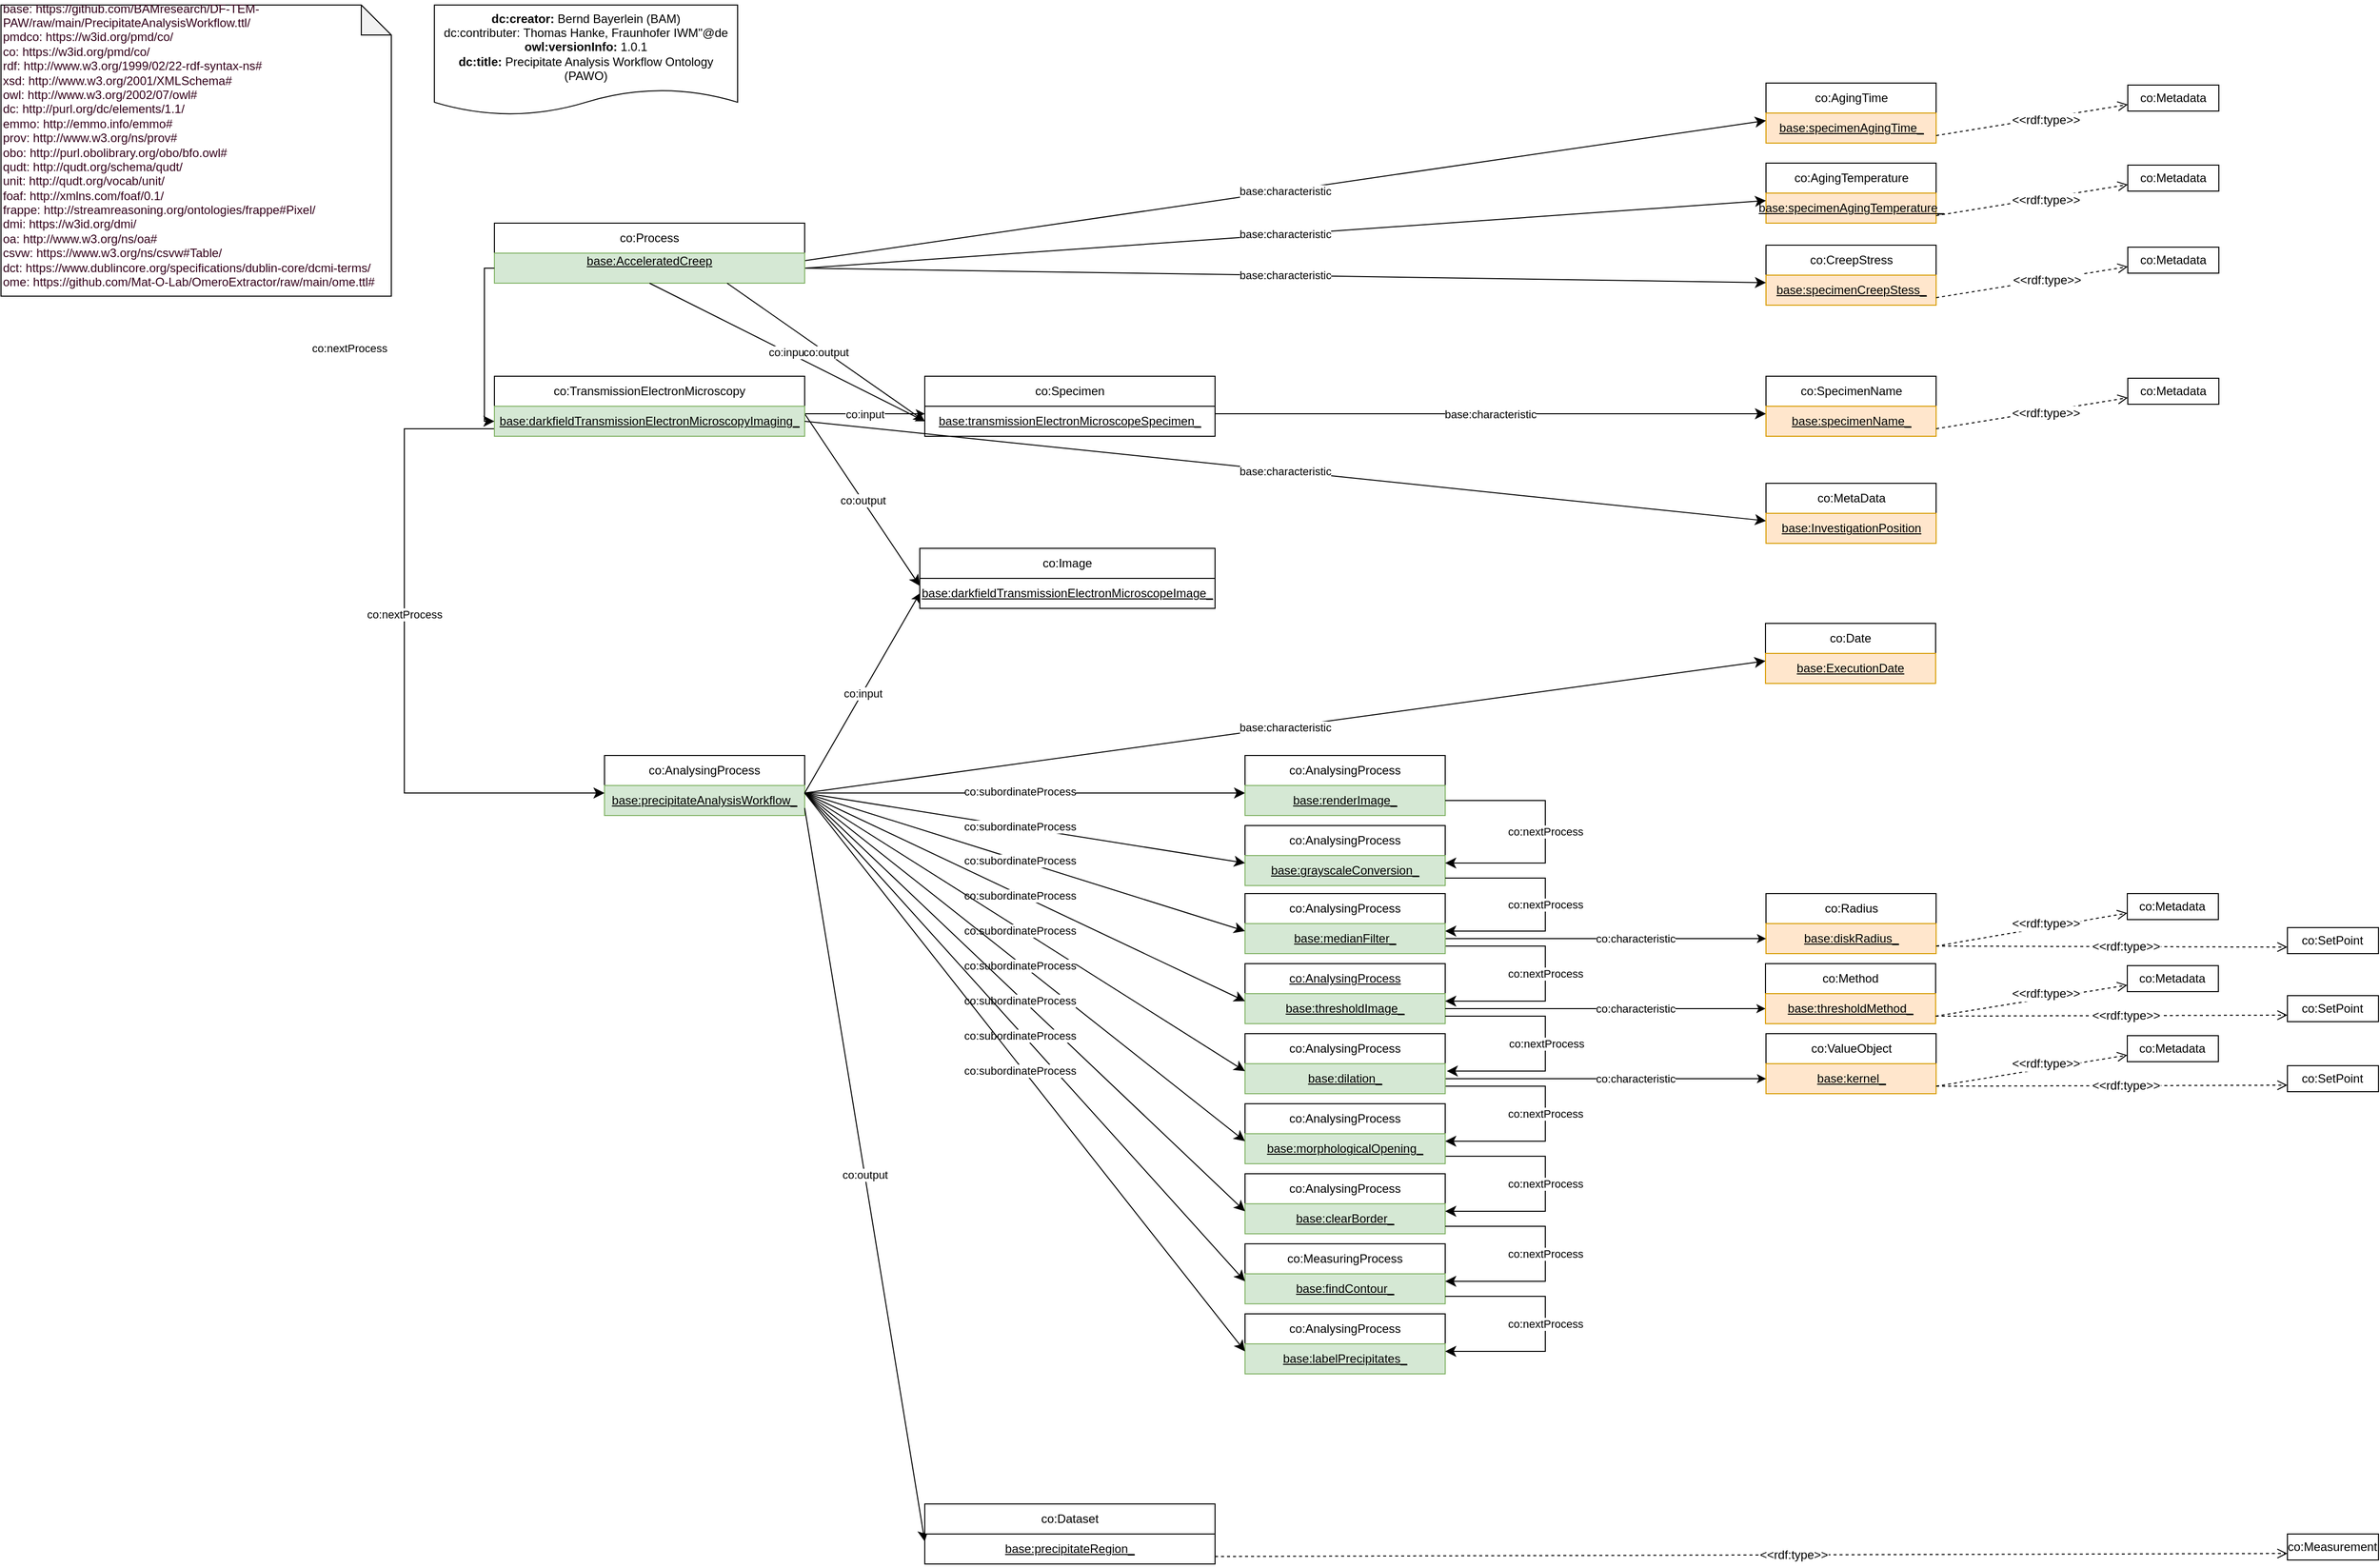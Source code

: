 <mxfile version="15.8.2" type="device" pages="2"><diagram name="PAW" id="9rjpGmXbwMz8cJaU8Q6k"><mxGraphModel dx="2208" dy="724" grid="1" gridSize="10" guides="1" tooltips="1" connect="1" arrows="1" fold="1" page="1" pageScale="1" pageWidth="827" pageHeight="1169" math="0" shadow="0"><root><mxCell id="nnLnpIi2NrnVHVQOrYPu-0"/><mxCell id="nnLnpIi2NrnVHVQOrYPu-1" parent="nnLnpIi2NrnVHVQOrYPu-0"/><object label="co:subordinateProcess" Type="ObjectProperty" IRI="https://w3id.org/pmd/co/subordinateProcess" id="nnLnpIi2NrnVHVQOrYPu-2"><mxCell style="endArrow=classic;html=1;endSize=8;arcSize=0;exitX=1;exitY=0.25;exitDx=0;exitDy=0;entryX=0;entryY=0.25;entryDx=0;entryDy=0;fillColor=#FFFFFF;" parent="nnLnpIi2NrnVHVQOrYPu-1" source="nnLnpIi2NrnVHVQOrYPu-4" target="nnLnpIi2NrnVHVQOrYPu-12" edge="1"><mxGeometry width="90" height="26" as="geometry"><mxPoint x="240" y="725" as="sourcePoint"/><mxPoint x="465" y="794" as="targetPoint"/><mxPoint x="-5" y="-2" as="offset"/></mxGeometry></mxCell></object><object label="co:AnalysingProcess" Type="Class" IRI="https://w3id.org/pmd/co/AnalysingProcess" id="nnLnpIi2NrnVHVQOrYPu-3"><mxCell style="rounded=0;whiteSpace=wrap;html=1;snapToPoint=1;points=[[0.1,0],[0.2,0],[0.3,0],[0.4,0],[0.5,0],[0.6,0],[0.7,0],[0.8,0],[0.9,0],[0,0.1],[0,0.3],[0,0.5],[0,0.7],[0,0.9],[0.1,1],[0.2,1],[0.3,1],[0.4,1],[0.5,1],[0.6,1],[0.7,1],[0.8,1],[0.9,1],[1,0.1],[1,0.3],[1,0.5],[1,0.7],[1,0.9]];fillColor=#FFFFFF;" parent="nnLnpIi2NrnVHVQOrYPu-1" vertex="1"><mxGeometry x="-200" y="762" width="200" height="30" as="geometry"/></mxCell></object><object label="&lt;u style=&quot;text-align: left&quot;&gt;base:precipitateAnalysisWorkflow_&lt;/u&gt;" Type="Individual" IRI="Null" id="nnLnpIi2NrnVHVQOrYPu-4"><mxCell style="rounded=0;whiteSpace=wrap;html=1;snapToPoint=1;fillColor=#d5e8d4;strokeColor=#82b366;" parent="nnLnpIi2NrnVHVQOrYPu-1" vertex="1"><mxGeometry x="-200" y="792" width="200" height="30" as="geometry"/></mxCell></object><object label="co:Radius" Type="Class" IRI="https://w3id.org/pmd/co/Radius" id="nnLnpIi2NrnVHVQOrYPu-5"><mxCell style="rounded=0;whiteSpace=wrap;html=1;snapToPoint=1;points=[[0.1,0],[0.2,0],[0.3,0],[0.4,0],[0.5,0],[0.6,0],[0.7,0],[0.8,0],[0.9,0],[0,0.1],[0,0.3],[0,0.5],[0,0.7],[0,0.9],[0.1,1],[0.2,1],[0.3,1],[0.4,1],[0.5,1],[0.6,1],[0.7,1],[0.8,1],[0.9,1],[1,0.1],[1,0.3],[1,0.5],[1,0.7],[1,0.9]];fillColor=#FFFFFF;" parent="nnLnpIi2NrnVHVQOrYPu-1" vertex="1"><mxGeometry x="960.5" y="900" width="170" height="30" as="geometry"/></mxCell></object><object label="&lt;u style=&quot;text-align: left&quot;&gt;base:diskRadius_&lt;/u&gt;" Type="Individual" IRI="Null" id="nnLnpIi2NrnVHVQOrYPu-6"><mxCell style="rounded=0;whiteSpace=wrap;html=1;snapToPoint=1;fillColor=#ffe6cc;strokeColor=#d79b00;" parent="nnLnpIi2NrnVHVQOrYPu-1" vertex="1"><mxGeometry x="960.5" y="930" width="170" height="30" as="geometry"/></mxCell></object><object label="co:ValueObject" Type="Class" IRI="https://w3id.org/pmd/co/ValueObject" id="nnLnpIi2NrnVHVQOrYPu-7"><mxCell style="rounded=0;whiteSpace=wrap;html=1;snapToPoint=1;points=[[0.1,0],[0.2,0],[0.3,0],[0.4,0],[0.5,0],[0.6,0],[0.7,0],[0.8,0],[0.9,0],[0,0.1],[0,0.3],[0,0.5],[0,0.7],[0,0.9],[0.1,1],[0.2,1],[0.3,1],[0.4,1],[0.5,1],[0.6,1],[0.7,1],[0.8,1],[0.9,1],[1,0.1],[1,0.3],[1,0.5],[1,0.7],[1,0.9]];fillColor=#FFFFFF;" parent="nnLnpIi2NrnVHVQOrYPu-1" vertex="1"><mxGeometry x="960.5" y="1040" width="170" height="30" as="geometry"/></mxCell></object><object label="&lt;u style=&quot;text-align: left&quot;&gt;base:kernel_&lt;/u&gt;" Type="Individual" IRI="Null" id="nnLnpIi2NrnVHVQOrYPu-8"><mxCell style="rounded=0;whiteSpace=wrap;html=1;snapToPoint=1;fillColor=#ffe6cc;strokeColor=#d79b00;" parent="nnLnpIi2NrnVHVQOrYPu-1" vertex="1"><mxGeometry x="960.5" y="1070" width="170" height="30" as="geometry"/></mxCell></object><object label="co:ValueObject" Type="Class" IRI="https://w3id.org/pmd/co/ValueObject" id="nnLnpIi2NrnVHVQOrYPu-9"><mxCell style="rounded=0;whiteSpace=wrap;html=1;snapToPoint=1;points=[[0.1,0],[0.2,0],[0.3,0],[0.4,0],[0.5,0],[0.6,0],[0.7,0],[0.8,0],[0.9,0],[0,0.1],[0,0.3],[0,0.5],[0,0.7],[0,0.9],[0.1,1],[0.2,1],[0.3,1],[0.4,1],[0.5,1],[0.6,1],[0.7,1],[0.8,1],[0.9,1],[1,0.1],[1,0.3],[1,0.5],[1,0.7],[1,0.9]];fillColor=#FFFFFF;" parent="nnLnpIi2NrnVHVQOrYPu-1" vertex="1"><mxGeometry x="190" y="1510" width="170.5" height="30" as="geometry"/></mxCell></object><object label="&lt;u style=&quot;text-align: left&quot;&gt;base:precipitateRegion_&lt;/u&gt;" Type="Individual" IRI="Null" id="nnLnpIi2NrnVHVQOrYPu-10"><mxCell style="rounded=0;whiteSpace=wrap;html=1;snapToPoint=1;fillColor=#FFFFFF;strokeColor=#000000;" parent="nnLnpIi2NrnVHVQOrYPu-1" vertex="1"><mxGeometry x="120" y="1540" width="290" height="30" as="geometry"/></mxCell></object><object label="co:AnalysingProcess" Type="Class" IRI="https://w3id.org/pmd/co/AnalysingProcess" id="nnLnpIi2NrnVHVQOrYPu-11"><mxCell style="rounded=0;whiteSpace=wrap;html=1;snapToPoint=1;points=[[0.1,0],[0.2,0],[0.3,0],[0.4,0],[0.5,0],[0.6,0],[0.7,0],[0.8,0],[0.9,0],[0,0.1],[0,0.3],[0,0.5],[0,0.7],[0,0.9],[0.1,1],[0.2,1],[0.3,1],[0.4,1],[0.5,1],[0.6,1],[0.7,1],[0.8,1],[0.9,1],[1,0.1],[1,0.3],[1,0.5],[1,0.7],[1,0.9]];fillColor=#FFFFFF;" parent="nnLnpIi2NrnVHVQOrYPu-1" vertex="1"><mxGeometry x="440" y="762" width="200" height="30" as="geometry"/></mxCell></object><object label="&lt;u style=&quot;text-align: left&quot;&gt;base:renderImage_&lt;/u&gt;" Type="Individual" IRI="Null" id="nnLnpIi2NrnVHVQOrYPu-12"><mxCell style="rounded=0;whiteSpace=wrap;html=1;snapToPoint=1;fillColor=#d5e8d4;strokeColor=#82b366;" parent="nnLnpIi2NrnVHVQOrYPu-1" vertex="1"><mxGeometry x="440" y="792" width="200" height="30" as="geometry"/></mxCell></object><object label="co:AnalysingProcess" Type="Class" IRI="https://w3id.org/pmd/co/AnalysingProcess" id="nnLnpIi2NrnVHVQOrYPu-13"><mxCell style="rounded=0;whiteSpace=wrap;html=1;snapToPoint=1;points=[[0.1,0],[0.2,0],[0.3,0],[0.4,0],[0.5,0],[0.6,0],[0.7,0],[0.8,0],[0.9,0],[0,0.1],[0,0.3],[0,0.5],[0,0.7],[0,0.9],[0.1,1],[0.2,1],[0.3,1],[0.4,1],[0.5,1],[0.6,1],[0.7,1],[0.8,1],[0.9,1],[1,0.1],[1,0.3],[1,0.5],[1,0.7],[1,0.9]];fillColor=#FFFFFF;" parent="nnLnpIi2NrnVHVQOrYPu-1" vertex="1"><mxGeometry x="440" y="832" width="200" height="30" as="geometry"/></mxCell></object><object label="&lt;u style=&quot;text-align: left&quot;&gt;base:grayscaleConversion_&lt;/u&gt;" Type="Individual" IRI="Null" id="nnLnpIi2NrnVHVQOrYPu-14"><mxCell style="rounded=0;whiteSpace=wrap;html=1;snapToPoint=1;fillColor=#d5e8d4;strokeColor=#82b366;" parent="nnLnpIi2NrnVHVQOrYPu-1" vertex="1"><mxGeometry x="440" y="862" width="200" height="30" as="geometry"/></mxCell></object><object label="co:AnalysingProcess" Type="Class" IRI="https://w3id.org/pmd/co/AnalysingProcess" id="nnLnpIi2NrnVHVQOrYPu-15"><mxCell style="rounded=0;whiteSpace=wrap;html=1;snapToPoint=1;points=[[0.1,0],[0.2,0],[0.3,0],[0.4,0],[0.5,0],[0.6,0],[0.7,0],[0.8,0],[0.9,0],[0,0.1],[0,0.3],[0,0.5],[0,0.7],[0,0.9],[0.1,1],[0.2,1],[0.3,1],[0.4,1],[0.5,1],[0.6,1],[0.7,1],[0.8,1],[0.9,1],[1,0.1],[1,0.3],[1,0.5],[1,0.7],[1,0.9]];fillColor=#FFFFFF;" parent="nnLnpIi2NrnVHVQOrYPu-1" vertex="1"><mxGeometry x="440" y="1180" width="200" height="30" as="geometry"/></mxCell></object><object label="&lt;u style=&quot;text-align: left&quot;&gt;base:clearBorder_&lt;/u&gt;" Type="Individual" IRI="Null" id="nnLnpIi2NrnVHVQOrYPu-16"><mxCell style="rounded=0;whiteSpace=wrap;html=1;snapToPoint=1;fillColor=#d5e8d4;strokeColor=#82b366;" parent="nnLnpIi2NrnVHVQOrYPu-1" vertex="1"><mxGeometry x="440" y="1210" width="200" height="30" as="geometry"/></mxCell></object><object label="co:MeasuringProcess" Type="Class" IRI="https://w3id.org/pmd/co/MeasuringProcess" id="nnLnpIi2NrnVHVQOrYPu-17"><mxCell style="rounded=0;whiteSpace=wrap;html=1;snapToPoint=1;points=[[0.1,0],[0.2,0],[0.3,0],[0.4,0],[0.5,0],[0.6,0],[0.7,0],[0.8,0],[0.9,0],[0,0.1],[0,0.3],[0,0.5],[0,0.7],[0,0.9],[0.1,1],[0.2,1],[0.3,1],[0.4,1],[0.5,1],[0.6,1],[0.7,1],[0.8,1],[0.9,1],[1,0.1],[1,0.3],[1,0.5],[1,0.7],[1,0.9]];fillColor=#FFFFFF;" parent="nnLnpIi2NrnVHVQOrYPu-1" vertex="1"><mxGeometry x="440" y="1250" width="200" height="30" as="geometry"/></mxCell></object><object label="&lt;u style=&quot;text-align: left&quot;&gt;base:findContour_&lt;/u&gt;" Type="Individual" id="nnLnpIi2NrnVHVQOrYPu-18"><mxCell style="rounded=0;whiteSpace=wrap;html=1;snapToPoint=1;fillColor=#d5e8d4;strokeColor=#82b366;" parent="nnLnpIi2NrnVHVQOrYPu-1" vertex="1"><mxGeometry x="440" y="1280" width="200" height="30" as="geometry"/></mxCell></object><object label="co:AnalysingProcess" Type="Class" IRI="https://w3id.org/pmd/co/Analysingprocess" id="nnLnpIi2NrnVHVQOrYPu-21"><mxCell style="rounded=0;whiteSpace=wrap;html=1;snapToPoint=1;points=[[0.1,0],[0.2,0],[0.3,0],[0.4,0],[0.5,0],[0.6,0],[0.7,0],[0.8,0],[0.9,0],[0,0.1],[0,0.3],[0,0.5],[0,0.7],[0,0.9],[0.1,1],[0.2,1],[0.3,1],[0.4,1],[0.5,1],[0.6,1],[0.7,1],[0.8,1],[0.9,1],[1,0.1],[1,0.3],[1,0.5],[1,0.7],[1,0.9]];fillColor=#FFFFFF;" parent="nnLnpIi2NrnVHVQOrYPu-1" vertex="1"><mxGeometry x="440" y="1320" width="200" height="30" as="geometry"/></mxCell></object><object label="&lt;u style=&quot;text-align: left&quot;&gt;base:labelPrecipitates_&lt;/u&gt;" Type="Individual" id="nnLnpIi2NrnVHVQOrYPu-22"><mxCell style="rounded=0;whiteSpace=wrap;html=1;snapToPoint=1;fillColor=#d5e8d4;strokeColor=#82b366;" parent="nnLnpIi2NrnVHVQOrYPu-1" vertex="1"><mxGeometry x="440" y="1350" width="200" height="30" as="geometry"/></mxCell></object><object label="co:AnalysingProcess" Type="Class" IRI="https://w3id.org/pmd/co/AnalysingProcess" id="nnLnpIi2NrnVHVQOrYPu-23"><mxCell style="rounded=0;whiteSpace=wrap;html=1;snapToPoint=1;points=[[0.1,0],[0.2,0],[0.3,0],[0.4,0],[0.5,0],[0.6,0],[0.7,0],[0.8,0],[0.9,0],[0,0.1],[0,0.3],[0,0.5],[0,0.7],[0,0.9],[0.1,1],[0.2,1],[0.3,1],[0.4,1],[0.5,1],[0.6,1],[0.7,1],[0.8,1],[0.9,1],[1,0.1],[1,0.3],[1,0.5],[1,0.7],[1,0.9]];fillColor=#FFFFFF;fontStyle=4" parent="nnLnpIi2NrnVHVQOrYPu-1" vertex="1"><mxGeometry x="440" y="970" width="200" height="30" as="geometry"/></mxCell></object><object label="&lt;u style=&quot;text-align: left&quot;&gt;base:thresholdImage_&lt;/u&gt;" Type="Individual" IRI="Null" id="nnLnpIi2NrnVHVQOrYPu-24"><mxCell style="rounded=0;whiteSpace=wrap;html=1;snapToPoint=1;fillColor=#d5e8d4;strokeColor=#82b366;" parent="nnLnpIi2NrnVHVQOrYPu-1" vertex="1"><mxGeometry x="440" y="1000" width="200" height="30" as="geometry"/></mxCell></object><object label="co:nextProcess" Type="ObjectProperty" IRI="https://w3id.org/pmd/co/nextProcess" id="nnLnpIi2NrnVHVQOrYPu-44"><mxCell style="endArrow=classic;html=1;exitX=1;exitY=0.5;exitDx=0;exitDy=0;entryX=1;entryY=0.25;entryDx=0;entryDy=0;endSize=8;arcSize=0;edgeStyle=orthogonalEdgeStyle;fillColor=#FFFFFF;" parent="nnLnpIi2NrnVHVQOrYPu-1" source="nnLnpIi2NrnVHVQOrYPu-12" target="nnLnpIi2NrnVHVQOrYPu-14" edge="1"><mxGeometry width="90" height="26" as="geometry"><mxPoint x="700.0" y="848.567" as="sourcePoint"/><mxPoint x="880.0" y="848.567" as="targetPoint"/><Array as="points"><mxPoint x="740" y="807"/><mxPoint x="740" y="870"/></Array><mxPoint x="100" as="offset"/></mxGeometry></mxCell></object><object label="co:nextProcess" Type="ObjectProperty" IRI="https://w3id.org/pmd/co/nextProcess" id="nnLnpIi2NrnVHVQOrYPu-45"><mxCell style="endArrow=classic;html=1;exitX=1;exitY=0.75;exitDx=0;exitDy=0;endSize=8;arcSize=0;edgeStyle=orthogonalEdgeStyle;entryX=1;entryY=0.25;entryDx=0;entryDy=0;fillColor=#FFFFFF;" parent="nnLnpIi2NrnVHVQOrYPu-1" source="nnLnpIi2NrnVHVQOrYPu-14" target="nnLnpIi2NrnVHVQOrYPu-60" edge="1"><mxGeometry x="20" y="85" width="90" height="26" as="geometry"><mxPoint x="660" y="880" as="sourcePoint"/><mxPoint x="650" y="928" as="targetPoint"/><Array as="points"><mxPoint x="740" y="885"/><mxPoint x="740" y="938"/></Array><mxPoint x="100" as="offset"/></mxGeometry></mxCell></object><object label="co:nextProcess" Type="ObjectProperty" IRI="https://w3id.org/pmd/co/nextProcess" id="nnLnpIi2NrnVHVQOrYPu-46"><mxCell style="endArrow=classic;html=1;entryX=1;entryY=0.25;entryDx=0;entryDy=0;endSize=8;arcSize=0;edgeStyle=orthogonalEdgeStyle;exitX=1;exitY=0.75;exitDx=0;exitDy=0;fillColor=#FFFFFF;" parent="nnLnpIi2NrnVHVQOrYPu-1" source="nnLnpIi2NrnVHVQOrYPu-60" target="nnLnpIi2NrnVHVQOrYPu-24" edge="1"><mxGeometry x="40" y="159.97" width="90" height="26" as="geometry"><mxPoint x="650" y="935" as="sourcePoint"/><mxPoint x="660" y="1009.97" as="targetPoint"/><Array as="points"><mxPoint x="740" y="953"/><mxPoint x="740" y="1008"/></Array><mxPoint x="100" as="offset"/></mxGeometry></mxCell></object><object label="co:nextProcess" Type="ObjectProperty" IRI="https://w3id.org/pmd/co/nextProcess" id="nnLnpIi2NrnVHVQOrYPu-47"><mxCell style="endArrow=classic;html=1;endSize=8;arcSize=0;edgeStyle=orthogonalEdgeStyle;exitX=1;exitY=0.75;exitDx=0;exitDy=0;entryX=1.008;entryY=0.247;entryDx=0;entryDy=0;entryPerimeter=0;fillColor=#FFFFFF;" parent="nnLnpIi2NrnVHVQOrYPu-1" source="nnLnpIi2NrnVHVQOrYPu-24" target="nnLnpIi2NrnVHVQOrYPu-62" edge="1"><mxGeometry x="50" y="239.98" width="90" height="26" as="geometry"><mxPoint x="660" y="1030" as="sourcePoint"/><mxPoint x="650" y="1078" as="targetPoint"/><Array as="points"><mxPoint x="740" y="1023"/><mxPoint x="740" y="1077"/></Array><mxPoint x="100" as="offset"/></mxGeometry></mxCell></object><object label="co:nextProcess" Type="ObjectProperty" IRI="https://w3id.org/pmd/co/nextProcess" id="nnLnpIi2NrnVHVQOrYPu-48"><mxCell style="endArrow=classic;html=1;endSize=8;arcSize=0;edgeStyle=orthogonalEdgeStyle;entryX=1;entryY=0.25;entryDx=0;entryDy=0;exitX=1;exitY=0.75;exitDx=0;exitDy=0;fillColor=#FFFFFF;" parent="nnLnpIi2NrnVHVQOrYPu-1" source="nnLnpIi2NrnVHVQOrYPu-62" target="nnLnpIi2NrnVHVQOrYPu-58" edge="1"><mxGeometry x="60" y="319" width="90" height="26" as="geometry"><mxPoint x="650" y="1085" as="sourcePoint"/><mxPoint x="650" y="1148" as="targetPoint"/><Array as="points"><mxPoint x="740" y="1093"/><mxPoint x="740" y="1148"/></Array><mxPoint x="100" as="offset"/></mxGeometry></mxCell></object><object label="co:nextProcess" Type="ObjectProperty" IRI="https://w3id.org/pmd/co/nextProcess" id="nnLnpIi2NrnVHVQOrYPu-49"><mxCell style="endArrow=classic;html=1;endSize=8;arcSize=0;edgeStyle=orthogonalEdgeStyle;entryX=1;entryY=0.25;entryDx=0;entryDy=0;exitX=1;exitY=0.75;exitDx=0;exitDy=0;fillColor=#FFFFFF;" parent="nnLnpIi2NrnVHVQOrYPu-1" source="nnLnpIi2NrnVHVQOrYPu-58" target="nnLnpIi2NrnVHVQOrYPu-16" edge="1"><mxGeometry x="60" y="399.97" width="90" height="26" as="geometry"><mxPoint x="650" y="1155" as="sourcePoint"/><mxPoint x="690" y="1225" as="targetPoint"/><Array as="points"><mxPoint x="740" y="1163"/><mxPoint x="740" y="1218"/></Array><mxPoint x="100" as="offset"/></mxGeometry></mxCell></object><object label="co:nextProcess" Type="ObjectProperty" IRI="https://w3id.org/pmd/co/nextProcess" id="nnLnpIi2NrnVHVQOrYPu-50"><mxCell style="endArrow=classic;html=1;exitX=1;exitY=0.75;exitDx=0;exitDy=0;entryX=1;entryY=0.25;entryDx=0;entryDy=0;endSize=8;arcSize=0;edgeStyle=orthogonalEdgeStyle;fillColor=#FFFFFF;" parent="nnLnpIi2NrnVHVQOrYPu-1" source="nnLnpIi2NrnVHVQOrYPu-16" target="nnLnpIi2NrnVHVQOrYPu-18" edge="1"><mxGeometry width="90" height="26" as="geometry"><mxPoint x="660" y="1229.99" as="sourcePoint"/><mxPoint x="660" y="1299.99" as="targetPoint"/><Array as="points"><mxPoint x="740" y="1233"/><mxPoint x="740" y="1288"/></Array><mxPoint x="100" as="offset"/></mxGeometry></mxCell></object><object label="co:nextProcess" Type="ObjectProperty" IRI="https://w3id.org/pmd/co/nextProcess" id="nnLnpIi2NrnVHVQOrYPu-52"><mxCell style="endArrow=classic;html=1;exitX=1;exitY=0.75;exitDx=0;exitDy=0;entryX=1;entryY=0.25;entryDx=0;entryDy=0;endSize=8;arcSize=0;edgeStyle=orthogonalEdgeStyle;fillColor=#FFFFFF;" parent="nnLnpIi2NrnVHVQOrYPu-1" source="nnLnpIi2NrnVHVQOrYPu-18" target="nnLnpIi2NrnVHVQOrYPu-22" edge="1"><mxGeometry x="120" y="634.96" width="90" height="26" as="geometry"><mxPoint x="640.0" y="1369.5" as="sourcePoint"/><mxPoint x="680" y="1455" as="targetPoint"/><Array as="points"><mxPoint x="740" y="1303"/><mxPoint x="740" y="1358"/></Array><mxPoint x="100" as="offset"/></mxGeometry></mxCell></object><object label="co:characteristic" Type="ObjectProperty" IRI="https://w3id.org/pmd/co/characteristic" id="nnLnpIi2NrnVHVQOrYPu-53"><mxCell style="endArrow=none;html=1;entryX=1;entryY=0.5;entryDx=0;entryDy=0;endSize=8;arcSize=0;exitX=0;exitY=0.5;exitDx=0;exitDy=0;fillColor=#FFFFFF;endFill=0;startArrow=classic;startFill=1;" parent="nnLnpIi2NrnVHVQOrYPu-1" source="nnLnpIi2NrnVHVQOrYPu-6" target="nnLnpIi2NrnVHVQOrYPu-60" edge="1"><mxGeometry width="90" height="26" as="geometry"><mxPoint x="970.5" y="797.5" as="sourcePoint"/><mxPoint x="660" y="923" as="targetPoint"/><mxPoint x="30" as="offset"/></mxGeometry></mxCell></object><object label="co:characteristic" Type="ObjectProperty" IRI="https://w3id.org/pmd/co/characteristic" id="nnLnpIi2NrnVHVQOrYPu-54"><mxCell style="endArrow=none;html=1;endSize=8;arcSize=0;entryX=1;entryY=0.5;entryDx=0;entryDy=0;exitX=0;exitY=0.5;exitDx=0;exitDy=0;fillColor=#FFFFFF;endFill=0;startArrow=classic;startFill=1;" parent="nnLnpIi2NrnVHVQOrYPu-1" source="nnLnpIi2NrnVHVQOrYPu-66" target="nnLnpIi2NrnVHVQOrYPu-24" edge="1"><mxGeometry width="90" height="26" as="geometry"><mxPoint x="1140" y="1015" as="sourcePoint"/><mxPoint x="1240" y="1008" as="targetPoint"/><mxPoint x="30" as="offset"/></mxGeometry></mxCell></object><object label="co:characteristic" Type="ObjectProperty" IRI="https://w3id.org/pmd/co/characteristic" id="nnLnpIi2NrnVHVQOrYPu-55"><mxCell style="endArrow=none;html=1;exitX=0;exitY=0.5;exitDx=0;exitDy=0;endSize=8;arcSize=0;fillColor=#FFFFFF;endFill=0;startArrow=classic;startFill=1;entryX=1;entryY=0.5;entryDx=0;entryDy=0;" parent="nnLnpIi2NrnVHVQOrYPu-1" source="nnLnpIi2NrnVHVQOrYPu-8" target="nnLnpIi2NrnVHVQOrYPu-62" edge="1"><mxGeometry width="90" height="26" as="geometry"><mxPoint x="970.5" y="1017.5" as="sourcePoint"/><mxPoint x="670" y="1090" as="targetPoint"/><mxPoint x="30" as="offset"/></mxGeometry></mxCell></object><object label="co:AnalysingProcess" Type="Class" IRI="https://w3id.org/pmd/co/AnalysingProcess" id="nnLnpIi2NrnVHVQOrYPu-57"><mxCell style="rounded=0;whiteSpace=wrap;html=1;snapToPoint=1;points=[[0.1,0],[0.2,0],[0.3,0],[0.4,0],[0.5,0],[0.6,0],[0.7,0],[0.8,0],[0.9,0],[0,0.1],[0,0.3],[0,0.5],[0,0.7],[0,0.9],[0.1,1],[0.2,1],[0.3,1],[0.4,1],[0.5,1],[0.6,1],[0.7,1],[0.8,1],[0.9,1],[1,0.1],[1,0.3],[1,0.5],[1,0.7],[1,0.9]];fillColor=#FFFFFF;" parent="nnLnpIi2NrnVHVQOrYPu-1" vertex="1"><mxGeometry x="440" y="1110" width="200" height="30" as="geometry"/></mxCell></object><object label="&lt;u&gt;base:morphologicalOpening_&lt;/u&gt;" Type="Individual" IRI="Null" id="nnLnpIi2NrnVHVQOrYPu-58"><mxCell style="rounded=0;whiteSpace=wrap;html=1;snapToPoint=1;fillColor=#d5e8d4;strokeColor=#82b366;" parent="nnLnpIi2NrnVHVQOrYPu-1" vertex="1"><mxGeometry x="440" y="1140" width="200" height="30" as="geometry"/></mxCell></object><object label="co:AnalysingProcess" Type="Class" IRI="https://w3id.org/pmd/co/AnalysingProcess" id="nnLnpIi2NrnVHVQOrYPu-59"><mxCell style="rounded=0;whiteSpace=wrap;html=1;snapToPoint=1;points=[[0.1,0],[0.2,0],[0.3,0],[0.4,0],[0.5,0],[0.6,0],[0.7,0],[0.8,0],[0.9,0],[0,0.1],[0,0.3],[0,0.5],[0,0.7],[0,0.9],[0.1,1],[0.2,1],[0.3,1],[0.4,1],[0.5,1],[0.6,1],[0.7,1],[0.8,1],[0.9,1],[1,0.1],[1,0.3],[1,0.5],[1,0.7],[1,0.9]];fillColor=#FFFFFF;" parent="nnLnpIi2NrnVHVQOrYPu-1" vertex="1"><mxGeometry x="440" y="900" width="200" height="30" as="geometry"/></mxCell></object><object label="&lt;u&gt;base:medianFilter_&lt;/u&gt;" Type="Individual" IRI="Null" id="nnLnpIi2NrnVHVQOrYPu-60"><mxCell style="rounded=0;whiteSpace=wrap;html=1;snapToPoint=1;fillColor=#d5e8d4;strokeColor=#82b366;" parent="nnLnpIi2NrnVHVQOrYPu-1" vertex="1"><mxGeometry x="440" y="930" width="200" height="30" as="geometry"/></mxCell></object><object label="co:AnalysingProcess" Type="Class" IRI="https://w3id.org/pmd/co/AnalysingProcess" id="nnLnpIi2NrnVHVQOrYPu-61"><mxCell style="rounded=0;whiteSpace=wrap;html=1;snapToPoint=1;points=[[0.1,0],[0.2,0],[0.3,0],[0.4,0],[0.5,0],[0.6,0],[0.7,0],[0.8,0],[0.9,0],[0,0.1],[0,0.3],[0,0.5],[0,0.7],[0,0.9],[0.1,1],[0.2,1],[0.3,1],[0.4,1],[0.5,1],[0.6,1],[0.7,1],[0.8,1],[0.9,1],[1,0.1],[1,0.3],[1,0.5],[1,0.7],[1,0.9]];fillColor=#FFFFFF;" parent="nnLnpIi2NrnVHVQOrYPu-1" vertex="1"><mxGeometry x="440" y="1040" width="200" height="30" as="geometry"/></mxCell></object><object label="&lt;u&gt;base:dilation_&lt;/u&gt;" Type="Individual" IRI="Null" id="nnLnpIi2NrnVHVQOrYPu-62"><mxCell style="rounded=0;whiteSpace=wrap;html=1;snapToPoint=1;fillColor=#d5e8d4;strokeColor=#82b366;" parent="nnLnpIi2NrnVHVQOrYPu-1" vertex="1"><mxGeometry x="440" y="1070" width="200" height="30" as="geometry"/></mxCell></object><object label="co:Method" Type="Class" IRI="https://w3id.org/pmd/co/Method" id="nnLnpIi2NrnVHVQOrYPu-65"><mxCell style="rounded=0;whiteSpace=wrap;html=1;snapToPoint=1;points=[[0.1,0],[0.2,0],[0.3,0],[0.4,0],[0.5,0],[0.6,0],[0.7,0],[0.8,0],[0.9,0],[0,0.1],[0,0.3],[0,0.5],[0,0.7],[0,0.9],[0.1,1],[0.2,1],[0.3,1],[0.4,1],[0.5,1],[0.6,1],[0.7,1],[0.8,1],[0.9,1],[1,0.1],[1,0.3],[1,0.5],[1,0.7],[1,0.9]];strokeColor=default;strokeWidth=1;fillColor=#FFFFFF;" parent="nnLnpIi2NrnVHVQOrYPu-1" vertex="1"><mxGeometry x="960" y="970" width="170" height="30" as="geometry"/></mxCell></object><object label="&lt;u&gt;base:thresholdMethod_&lt;/u&gt;" Type="Individual" IRI="Null" id="nnLnpIi2NrnVHVQOrYPu-66"><mxCell style="rounded=0;whiteSpace=wrap;html=1;snapToPoint=1;strokeColor=#d79b00;strokeWidth=1;fillColor=#ffe6cc;" parent="nnLnpIi2NrnVHVQOrYPu-1" vertex="1"><mxGeometry x="960" y="1000" width="170" height="30" as="geometry"/></mxCell></object><object label="co:Metadata" Type="Class" IRI="https://w3id.org/pmd/co/Metadata" id="nnLnpIi2NrnVHVQOrYPu-95"><mxCell style="rounded=0;whiteSpace=wrap;html=1;" parent="nnLnpIi2NrnVHVQOrYPu-1" vertex="1"><mxGeometry x="1321.499" y="899.998" width="91" height="26" as="geometry"/></mxCell></object><object label="co:SetPoint" Type="Class" IRI="https://w3id.org/pmd/co/SetPoint" id="nnLnpIi2NrnVHVQOrYPu-96"><mxCell style="rounded=0;whiteSpace=wrap;html=1;" parent="nnLnpIi2NrnVHVQOrYPu-1" vertex="1"><mxGeometry x="1481.499" y="933.998" width="91" height="26" as="geometry"/></mxCell></object><object label="&lt;span style=&quot;color: rgb(0 , 0 , 0) ; font-size: 12px&quot;&gt;&amp;lt;&amp;lt;rdf:type&amp;gt;&amp;gt;&lt;/span&gt;" Type="RDFType" id="nnLnpIi2NrnVHVQOrYPu-138"><mxCell style="endArrow=open;html=1;fontColor=#000099;endFill=0;dashed=1;endSize=8;exitX=1;exitY=0.75;exitDx=0;exitDy=0;rounded=0;entryX=0;entryY=0.75;entryDx=0;entryDy=0;" parent="nnLnpIi2NrnVHVQOrYPu-1" source="nnLnpIi2NrnVHVQOrYPu-6" target="nnLnpIi2NrnVHVQOrYPu-96" edge="1"><mxGeometry x="0.08" width="50" height="50" relative="1" as="geometry"><mxPoint x="1230" y="865.5" as="sourcePoint"/><mxPoint x="2000.998" y="864.502" as="targetPoint"/><mxPoint as="offset"/></mxGeometry></mxCell></object><object label="co:subordinateProcess" Type="ObjectProperty" IRI="https://w3id.org/pmd/co/subordinateProcess" id="nnLnpIi2NrnVHVQOrYPu-140"><mxCell style="endArrow=classic;html=1;endSize=8;arcSize=0;exitX=1;exitY=0.25;exitDx=0;exitDy=0;entryX=0;entryY=0.25;entryDx=0;entryDy=0;fillColor=#FFFFFF;" parent="nnLnpIi2NrnVHVQOrYPu-1" source="nnLnpIi2NrnVHVQOrYPu-4" target="nnLnpIi2NrnVHVQOrYPu-14" edge="1"><mxGeometry x="10" y="10" width="90" height="26" as="geometry"><mxPoint x="280" y="727.5" as="sourcePoint"/><mxPoint x="450" y="797.5" as="targetPoint"/><mxPoint x="-5" y="-2" as="offset"/></mxGeometry></mxCell></object><object label="co:subordinateProcess" Type="ObjectProperty" IRI="https://w3id.org/pmd/co/subordinateProcess" id="nnLnpIi2NrnVHVQOrYPu-141"><mxCell style="endArrow=classic;html=1;endSize=8;arcSize=0;exitX=1;exitY=0.25;exitDx=0;exitDy=0;entryX=0;entryY=0.25;entryDx=0;entryDy=0;fillColor=#FFFFFF;" parent="nnLnpIi2NrnVHVQOrYPu-1" source="nnLnpIi2NrnVHVQOrYPu-4" target="nnLnpIi2NrnVHVQOrYPu-60" edge="1"><mxGeometry x="20" y="20" width="90" height="26" as="geometry"><mxPoint x="280" y="727.5" as="sourcePoint"/><mxPoint x="450" y="867.5" as="targetPoint"/><mxPoint x="-5" y="-2" as="offset"/></mxGeometry></mxCell></object><object label="co:subordinateProcess" Type="ObjectProperty" IRI="https://w3id.org/pmd/co/subordinateProcess" id="nnLnpIi2NrnVHVQOrYPu-142"><mxCell style="endArrow=classic;html=1;endSize=8;arcSize=0;exitX=1;exitY=0.25;exitDx=0;exitDy=0;entryX=0;entryY=0.25;entryDx=0;entryDy=0;fillColor=#FFFFFF;" parent="nnLnpIi2NrnVHVQOrYPu-1" source="nnLnpIi2NrnVHVQOrYPu-4" target="nnLnpIi2NrnVHVQOrYPu-24" edge="1"><mxGeometry x="30" y="30" width="90" height="26" as="geometry"><mxPoint x="290" y="737.5" as="sourcePoint"/><mxPoint x="450" y="937.5" as="targetPoint"/><mxPoint x="-5" y="-2" as="offset"/></mxGeometry></mxCell></object><object label="co:subordinateProcess" Type="ObjectProperty" IRI="https://w3id.org/pmd/co/subordinateProcess" id="nnLnpIi2NrnVHVQOrYPu-143"><mxCell style="endArrow=classic;html=1;endSize=8;arcSize=0;exitX=1;exitY=0.25;exitDx=0;exitDy=0;entryX=0;entryY=0.25;entryDx=0;entryDy=0;fillColor=#FFFFFF;" parent="nnLnpIi2NrnVHVQOrYPu-1" source="nnLnpIi2NrnVHVQOrYPu-4" target="nnLnpIi2NrnVHVQOrYPu-62" edge="1"><mxGeometry x="40" y="40" width="90" height="26" as="geometry"><mxPoint x="300" y="747.5" as="sourcePoint"/><mxPoint x="450" y="1017.5" as="targetPoint"/><mxPoint x="-5" y="-2" as="offset"/></mxGeometry></mxCell></object><object label="co:subordinateProcess" Type="ObjectProperty" IRI="https://w3id.org/pmd/co/subordinateProcess" id="nnLnpIi2NrnVHVQOrYPu-144"><mxCell style="endArrow=classic;html=1;endSize=8;arcSize=0;exitX=1;exitY=0.25;exitDx=0;exitDy=0;entryX=0;entryY=0.25;entryDx=0;entryDy=0;fillColor=#FFFFFF;" parent="nnLnpIi2NrnVHVQOrYPu-1" source="nnLnpIi2NrnVHVQOrYPu-4" target="nnLnpIi2NrnVHVQOrYPu-58" edge="1"><mxGeometry x="50" y="50" width="90" height="26" as="geometry"><mxPoint x="310" y="757.5" as="sourcePoint"/><mxPoint x="450" y="1087.5" as="targetPoint"/><mxPoint x="-5" y="-2" as="offset"/></mxGeometry></mxCell></object><object label="co:subordinateProcess" Type="ObjectProperty" IRI="https://w3id.org/pmd/co/subordinateProcess" id="nnLnpIi2NrnVHVQOrYPu-145"><mxCell style="endArrow=classic;html=1;endSize=8;arcSize=0;exitX=1;exitY=0.25;exitDx=0;exitDy=0;entryX=0;entryY=0.25;entryDx=0;entryDy=0;fillColor=#FFFFFF;" parent="nnLnpIi2NrnVHVQOrYPu-1" source="nnLnpIi2NrnVHVQOrYPu-4" target="nnLnpIi2NrnVHVQOrYPu-16" edge="1"><mxGeometry x="60" y="60" width="90" height="26" as="geometry"><mxPoint x="320" y="767.5" as="sourcePoint"/><mxPoint x="460" y="1097.5" as="targetPoint"/><mxPoint x="-5" y="-2" as="offset"/></mxGeometry></mxCell></object><object label="co:subordinateProcess" Type="ObjectProperty" IRI="https://w3id.org/pmd/co/subordinateProcess" id="nnLnpIi2NrnVHVQOrYPu-146"><mxCell style="endArrow=classic;html=1;endSize=8;arcSize=0;exitX=1;exitY=0.25;exitDx=0;exitDy=0;entryX=0;entryY=0.25;entryDx=0;entryDy=0;fillColor=#FFFFFF;" parent="nnLnpIi2NrnVHVQOrYPu-1" source="nnLnpIi2NrnVHVQOrYPu-4" target="nnLnpIi2NrnVHVQOrYPu-18" edge="1"><mxGeometry x="70" y="70" width="90" height="26" as="geometry"><mxPoint x="330" y="777.5" as="sourcePoint"/><mxPoint x="470" y="1107.5" as="targetPoint"/><mxPoint x="-5" y="-2" as="offset"/></mxGeometry></mxCell></object><object label="co:subordinateProcess" Type="ObjectProperty" IRI="https://w3id.org/pmd/co/subordinateProcess" id="nnLnpIi2NrnVHVQOrYPu-148"><mxCell style="endArrow=classic;html=1;endSize=8;arcSize=0;exitX=1;exitY=0.25;exitDx=0;exitDy=0;fillColor=#FFFFFF;entryX=0;entryY=0.25;entryDx=0;entryDy=0;" parent="nnLnpIi2NrnVHVQOrYPu-1" source="nnLnpIi2NrnVHVQOrYPu-4" target="nnLnpIi2NrnVHVQOrYPu-22" edge="1"><mxGeometry x="90" y="90" width="90" height="26" as="geometry"><mxPoint x="350" y="797.5" as="sourcePoint"/><mxPoint x="450" y="1364.5" as="targetPoint"/><mxPoint x="-5" y="-2" as="offset"/></mxGeometry></mxCell></object><object label="co:TransmissionElectronMicroscopy" Type="Class" IRI="https://w3id.org/pmd/co/TransmissionElectronMicroscopy" id="nnLnpIi2NrnVHVQOrYPu-152"><mxCell style="rounded=0;whiteSpace=wrap;html=1;snapToPoint=1;points=[[0.1,0],[0.2,0],[0.3,0],[0.4,0],[0.5,0],[0.6,0],[0.7,0],[0.8,0],[0.9,0],[0,0.1],[0,0.3],[0,0.5],[0,0.7],[0,0.9],[0.1,1],[0.2,1],[0.3,1],[0.4,1],[0.5,1],[0.6,1],[0.7,1],[0.8,1],[0.9,1],[1,0.1],[1,0.3],[1,0.5],[1,0.7],[1,0.9]];fillColor=#FFFFFF;" parent="nnLnpIi2NrnVHVQOrYPu-1" vertex="1"><mxGeometry x="-310" y="383" width="310" height="30" as="geometry"/></mxCell></object><object label="&lt;u style=&quot;text-align: left&quot;&gt;base:DFTEMImaging&lt;/u&gt;" Type="Individual" IRI="Null" id="nnLnpIi2NrnVHVQOrYPu-153"><mxCell style="rounded=0;whiteSpace=wrap;html=1;snapToPoint=1;fillColor=#d5e8d4;strokeColor=#82b366;" parent="nnLnpIi2NrnVHVQOrYPu-1" vertex="1"><mxGeometry x="-200" y="413" width="200" height="30" as="geometry"/></mxCell></object><object label="co:nextProcess" Type="ObjectProperty" IRI="https://w3id.org/pmd/co/nextProcess" id="nnLnpIi2NrnVHVQOrYPu-154"><mxCell style="endArrow=classic;html=1;endSize=8;arcSize=0;fillColor=#FFFFFF;exitX=0;exitY=0.75;exitDx=0;exitDy=0;edgeStyle=orthogonalEdgeStyle;entryX=0;entryY=0.25;entryDx=0;entryDy=0;" parent="nnLnpIi2NrnVHVQOrYPu-1" source="nnLnpIi2NrnVHVQOrYPu-189" target="nnLnpIi2NrnVHVQOrYPu-4" edge="1"><mxGeometry width="90" height="26" as="geometry"><mxPoint x="-314" y="580" as="sourcePoint"/><mxPoint x="-250" y="760" as="targetPoint"/><Array as="points"><mxPoint x="-400" y="436"/><mxPoint x="-400" y="800"/></Array><mxPoint x="-145" y="3" as="offset"/></mxGeometry></mxCell></object><object label="co:Image" Type="Class" IRI="https://w3id.org/pmd/co/Image" id="nnLnpIi2NrnVHVQOrYPu-155"><mxCell style="rounded=0;whiteSpace=wrap;html=1;snapToPoint=1;points=[[0.1,0],[0.2,0],[0.3,0],[0.4,0],[0.5,0],[0.6,0],[0.7,0],[0.8,0],[0.9,0],[0,0.1],[0,0.3],[0,0.5],[0,0.7],[0,0.9],[0.1,1],[0.2,1],[0.3,1],[0.4,1],[0.5,1],[0.6,1],[0.7,1],[0.8,1],[0.9,1],[1,0.1],[1,0.3],[1,0.5],[1,0.7],[1,0.9]];fillColor=#FFFFFF;" parent="nnLnpIi2NrnVHVQOrYPu-1" vertex="1"><mxGeometry x="115" y="555" width="295" height="30" as="geometry"/></mxCell></object><object label="&lt;u&gt;base:darkfieldTransmissionElectronMicroscopeImage_&lt;/u&gt;" Type="Individual" IRI="Null" id="nnLnpIi2NrnVHVQOrYPu-156"><mxCell style="rounded=0;whiteSpace=wrap;html=1;snapToPoint=1;" parent="nnLnpIi2NrnVHVQOrYPu-1" vertex="1"><mxGeometry x="115" y="585" width="295" height="30" as="geometry"/></mxCell></object><object label="co:input" Type="ObjectProperty" IRI="https://w3id.org/pmd/co/input" id="nnLnpIi2NrnVHVQOrYPu-157"><mxCell style="endArrow=none;html=1;exitX=0;exitY=0.5;exitDx=0;exitDy=0;entryX=1;entryY=0.25;entryDx=0;entryDy=0;endSize=8;arcSize=0;startArrow=classic;startFill=1;endFill=0;" parent="nnLnpIi2NrnVHVQOrYPu-1" source="nnLnpIi2NrnVHVQOrYPu-156" target="nnLnpIi2NrnVHVQOrYPu-4" edge="1"><mxGeometry x="-345.001" y="913.998" width="90" height="26" as="geometry"><mxPoint x="-160" y="900" as="sourcePoint"/><mxPoint x="-5" y="900" as="targetPoint"/></mxGeometry></mxCell></object><object label="co:output" Type="ObjectProperty" IRI="https://w3id.org/pmd/co/output" id="nnLnpIi2NrnVHVQOrYPu-158"><mxCell style="endArrow=classic;html=1;exitX=1;exitY=0.25;exitDx=0;exitDy=0;entryX=0;entryY=0.25;entryDx=0;entryDy=0;endSize=8;arcSize=0;" parent="nnLnpIi2NrnVHVQOrYPu-1" source="nnLnpIi2NrnVHVQOrYPu-153" target="nnLnpIi2NrnVHVQOrYPu-156" edge="1"><mxGeometry x="-119.997" y="934.586" width="90" height="26" as="geometry"><mxPoint x="-119.997" y="934.586" as="sourcePoint"/><mxPoint x="-27.997" y="934.586" as="targetPoint"/></mxGeometry></mxCell></object><object label="co:SetPoint" Type="Class" IRI="https://w3id.org/pmd/co/SetPoint" id="nnLnpIi2NrnVHVQOrYPu-164"><mxCell style="rounded=0;whiteSpace=wrap;html=1;" parent="nnLnpIi2NrnVHVQOrYPu-1" vertex="1"><mxGeometry x="1481.499" y="1001.998" width="91" height="26" as="geometry"/></mxCell></object><object label="co:SetPoint" Type="Class" IRI="https://w3id.org/pmd/co/SetPoint" id="nnLnpIi2NrnVHVQOrYPu-165"><mxCell style="rounded=0;whiteSpace=wrap;html=1;" parent="nnLnpIi2NrnVHVQOrYPu-1" vertex="1"><mxGeometry x="1481.499" y="1071.998" width="91" height="26" as="geometry"/></mxCell></object><object label="co:Measurement" Type="Class" IRI="https://w3id.org/pmd/co/Measurement" id="nnLnpIi2NrnVHVQOrYPu-166"><mxCell style="rounded=0;whiteSpace=wrap;html=1;fillColor=#FFFFFF;" parent="nnLnpIi2NrnVHVQOrYPu-1" vertex="1"><mxGeometry x="1481.499" y="1539.998" width="91" height="26" as="geometry"/></mxCell></object><object label="co:Metadata" Type="Class" IRI="https://w3id.org/pmd/co/Metadata" id="nnLnpIi2NrnVHVQOrYPu-167"><mxCell style="rounded=0;whiteSpace=wrap;html=1;" parent="nnLnpIi2NrnVHVQOrYPu-1" vertex="1"><mxGeometry x="1321.499" y="971.998" width="91" height="26" as="geometry"/></mxCell></object><object label="co:Metadata" Type="Class" IRI="https://w3id.org/pmd/co/Metadata" id="nnLnpIi2NrnVHVQOrYPu-168"><mxCell style="rounded=0;whiteSpace=wrap;html=1;" parent="nnLnpIi2NrnVHVQOrYPu-1" vertex="1"><mxGeometry x="1321.499" y="1041.998" width="91" height="26" as="geometry"/></mxCell></object><object label="&lt;span style=&quot;color: rgb(0 , 0 , 0) ; font-size: 12px&quot;&gt;&amp;lt;&amp;lt;rdf:type&amp;gt;&amp;gt;&lt;/span&gt;" Type="RDFType" id="nnLnpIi2NrnVHVQOrYPu-170"><mxCell style="endArrow=open;html=1;fontColor=#000099;endFill=0;dashed=1;endSize=8;rounded=0;entryX=0;entryY=0.75;entryDx=0;entryDy=0;exitX=1;exitY=0.75;exitDx=0;exitDy=0;" parent="nnLnpIi2NrnVHVQOrYPu-1" source="nnLnpIi2NrnVHVQOrYPu-66" target="nnLnpIi2NrnVHVQOrYPu-164" edge="1"><mxGeometry x="0.081" width="50" height="50" relative="1" as="geometry"><mxPoint x="1170" y="1040" as="sourcePoint"/><mxPoint x="2222.499" y="951.498" as="targetPoint"/><mxPoint as="offset"/></mxGeometry></mxCell></object><object label="&lt;span style=&quot;color: rgb(0 , 0 , 0) ; font-size: 12px&quot;&gt;&amp;lt;&amp;lt;rdf:type&amp;gt;&amp;gt;&lt;/span&gt;" Type="RDFType" id="nnLnpIi2NrnVHVQOrYPu-171"><mxCell style="endArrow=open;html=1;fontColor=#000099;endFill=0;dashed=1;endSize=8;rounded=0;entryX=0;entryY=0.75;entryDx=0;entryDy=0;exitX=1;exitY=0.75;exitDx=0;exitDy=0;" parent="nnLnpIi2NrnVHVQOrYPu-1" source="nnLnpIi2NrnVHVQOrYPu-8" target="nnLnpIi2NrnVHVQOrYPu-165" edge="1"><mxGeometry x="0.08" width="50" height="50" relative="1" as="geometry"><mxPoint x="1180" y="1050" as="sourcePoint"/><mxPoint x="2222.499" y="1031.498" as="targetPoint"/><mxPoint as="offset"/></mxGeometry></mxCell></object><object label="&lt;span style=&quot;color: rgb(0 , 0 , 0) ; font-size: 12px&quot;&gt;&amp;lt;&amp;lt;rdf:type&amp;gt;&amp;gt;&lt;/span&gt;" Type="RDFType" id="nnLnpIi2NrnVHVQOrYPu-172"><mxCell style="endArrow=open;html=1;fontColor=#000099;endFill=0;dashed=1;endSize=8;rounded=0;entryX=0;entryY=0.75;entryDx=0;entryDy=0;exitX=1;exitY=0.75;exitDx=0;exitDy=0;" parent="nnLnpIi2NrnVHVQOrYPu-1" source="nnLnpIi2NrnVHVQOrYPu-10" target="nnLnpIi2NrnVHVQOrYPu-166" edge="1"><mxGeometry x="0.08" width="50" height="50" relative="1" as="geometry"><mxPoint x="370.5" y="1362.5" as="sourcePoint"/><mxPoint x="1452.499" y="1361.498" as="targetPoint"/><mxPoint as="offset"/></mxGeometry></mxCell></object><object label="&lt;span style=&quot;color: rgb(0 , 0 , 0) ; font-size: 12px&quot;&gt;&amp;lt;&amp;lt;rdf:type&amp;gt;&amp;gt;&lt;/span&gt;" Type="RDFType" id="nnLnpIi2NrnVHVQOrYPu-173"><mxCell style="endArrow=open;html=1;fontColor=#000099;endFill=0;dashed=1;endSize=8;exitDx=0;exitDy=0;rounded=0;entryX=0;entryY=0.75;entryDx=0;entryDy=0;exitX=1;exitY=0.75;" parent="nnLnpIi2NrnVHVQOrYPu-1" source="nnLnpIi2NrnVHVQOrYPu-6" target="nnLnpIi2NrnVHVQOrYPu-95" edge="1"><mxGeometry x="0.153" y="4" width="50" height="50" relative="1" as="geometry"><mxPoint x="1890" y="945" as="sourcePoint"/><mxPoint x="2242.999" y="829.998" as="targetPoint"/><mxPoint as="offset"/></mxGeometry></mxCell></object><object label="&lt;span style=&quot;color: rgb(0 , 0 , 0) ; font-size: 12px&quot;&gt;&amp;lt;&amp;lt;rdf:type&amp;gt;&amp;gt;&lt;/span&gt;" Type="RDFType" id="nnLnpIi2NrnVHVQOrYPu-174"><mxCell style="endArrow=open;html=1;fontColor=#000099;endFill=0;dashed=1;endSize=8;exitX=1;exitY=0.75;exitDx=0;exitDy=0;rounded=0;entryX=0;entryY=0.75;entryDx=0;entryDy=0;" parent="nnLnpIi2NrnVHVQOrYPu-1" source="nnLnpIi2NrnVHVQOrYPu-66" target="nnLnpIi2NrnVHVQOrYPu-167" edge="1"><mxGeometry x="0.157" y="5" width="50" height="50" relative="1" as="geometry"><mxPoint x="1680" y="1011" as="sourcePoint"/><mxPoint x="2290.999" y="979.998" as="targetPoint"/><mxPoint as="offset"/></mxGeometry></mxCell></object><object label="&lt;span style=&quot;color: rgb(0 , 0 , 0) ; font-size: 12px&quot;&gt;&amp;lt;&amp;lt;rdf:type&amp;gt;&amp;gt;&lt;/span&gt;" Type="RDFType" id="nnLnpIi2NrnVHVQOrYPu-175"><mxCell style="endArrow=open;html=1;fontColor=#000099;endFill=0;dashed=1;endSize=8;exitX=1;exitY=0.75;exitDx=0;exitDy=0;rounded=0;entryX=0;entryY=0.75;entryDx=0;entryDy=0;" parent="nnLnpIi2NrnVHVQOrYPu-1" source="nnLnpIi2NrnVHVQOrYPu-8" target="nnLnpIi2NrnVHVQOrYPu-168" edge="1"><mxGeometry x="0.154" y="5" width="50" height="50" relative="1" as="geometry"><mxPoint x="1692.5" y="1081" as="sourcePoint"/><mxPoint x="2303.499" y="1049.998" as="targetPoint"/><mxPoint as="offset"/></mxGeometry></mxCell></object><object label="co:Specimen" Type="Class" IRI="https://w3id.org/pmd/co/Specimen" id="nnLnpIi2NrnVHVQOrYPu-182"><mxCell style="rounded=0;whiteSpace=wrap;html=1;snapToPoint=1;points=[[0.1,0],[0.2,0],[0.3,0],[0.4,0],[0.5,0],[0.6,0],[0.7,0],[0.8,0],[0.9,0],[0,0.1],[0,0.3],[0,0.5],[0,0.7],[0,0.9],[0.1,1],[0.2,1],[0.3,1],[0.4,1],[0.5,1],[0.6,1],[0.7,1],[0.8,1],[0.9,1],[1,0.1],[1,0.3],[1,0.5],[1,0.7],[1,0.9]];fillColor=#FFFFFF;" parent="nnLnpIi2NrnVHVQOrYPu-1" vertex="1"><mxGeometry x="120" y="383" width="290" height="30" as="geometry"/></mxCell></object><object label="&lt;u&gt;base:transmissionElectronMicroscopeSpecimen_&lt;/u&gt;" Type="Individual" IRI="Null" id="nnLnpIi2NrnVHVQOrYPu-183"><mxCell style="rounded=0;whiteSpace=wrap;html=1;snapToPoint=1;" parent="nnLnpIi2NrnVHVQOrYPu-1" vertex="1"><mxGeometry x="120" y="413" width="290" height="30" as="geometry"/></mxCell></object><object label="co:input" Type="ObjectProperty" IRI="https://w3id.org/pmd/co/input" id="nnLnpIi2NrnVHVQOrYPu-184"><mxCell style="endArrow=none;html=1;exitX=0;exitY=0.25;exitDx=0;exitDy=0;entryX=1;entryY=0.25;entryDx=0;entryDy=0;endSize=8;arcSize=0;startArrow=classic;startFill=1;endFill=0;" parent="nnLnpIi2NrnVHVQOrYPu-1" source="nnLnpIi2NrnVHVQOrYPu-183" target="nnLnpIi2NrnVHVQOrYPu-153" edge="1"><mxGeometry x="-335.001" y="756.998" width="90" height="26" as="geometry"><mxPoint x="130" y="538" as="sourcePoint"/><mxPoint x="10" y="630.5" as="targetPoint"/></mxGeometry></mxCell></object><object label="&lt;div&gt;&lt;div&gt;base: https://github.com/BAMresearch/DF-TEM-PAW/raw/main/PrecipitateAnalysisWorkflow.ttl/&lt;/div&gt;&lt;div&gt;pmdco: https://w3id.org/pmd/co/&lt;/div&gt;&lt;div&gt;co: https://w3id.org/pmd/co/&lt;/div&gt;&lt;div&gt;rdf: http://www.w3.org/1999/02/22-rdf-syntax-ns#&lt;/div&gt;&lt;div&gt;&lt;span&gt;xsd: http://www.w3.org/2001/XMLSchema#&lt;/span&gt;&lt;br&gt;&lt;/div&gt;&lt;div&gt;owl: http://www.w3.org/2002/07/owl#&lt;/div&gt;&lt;div&gt;dc: http://purl.org/dc/elements/1.1/&lt;/div&gt;&lt;div&gt;emmo: http://emmo.info/emmo#&lt;/div&gt;&lt;div&gt;prov: http://www.w3.org/ns/prov#&lt;/div&gt;&lt;div&gt;obo: http://purl.obolibrary.org/obo/bfo.owl#&lt;/div&gt;&lt;div&gt;qudt: http://qudt.org/schema/qudt/&lt;/div&gt;&lt;div&gt;unit: http://qudt.org/vocab/unit/&lt;/div&gt;&lt;div&gt;foaf: http://xmlns.com/foaf/0.1/&lt;br&gt;frappe: http://streamreasoning.org/ontologies/frappe#Pixel/&lt;br&gt;&lt;/div&gt;&lt;/div&gt;&lt;div&gt;dmi: https://w3id.org/dmi/&lt;br&gt;&lt;/div&gt;&lt;div&gt;oa:&amp;nbsp;&lt;span&gt;http://www.w3.org/ns/oa#&lt;/span&gt;&lt;/div&gt;&lt;div&gt;&lt;span&gt;csvw: https://www.w3.org/ns/csvw#Table/&lt;br&gt;&lt;/span&gt;&lt;/div&gt;&lt;div&gt;&lt;span&gt;dct: https://www.dublincore.org/specifications/dublin-core/dcmi-terms/&lt;br&gt;&lt;/span&gt;&lt;/div&gt;&lt;div&gt;&lt;span&gt;ome:&amp;nbsp;&lt;/span&gt;&lt;span&gt;https://github.com/Mat-O-Lab/OmeroExtractor/raw/main/ome.ttl#&lt;/span&gt;&lt;/div&gt;&lt;p class=&quot;MsoNormal&quot;&gt;&lt;/p&gt;" Type="Namespace" id="nnLnpIi2NrnVHVQOrYPu-187"><mxCell style="shape=note;whiteSpace=wrap;html=1;backgroundOutline=1;darkOpacity=0.05;fontColor=#33001A;strokeColor=#000000;align=left;" parent="nnLnpIi2NrnVHVQOrYPu-1" vertex="1"><mxGeometry x="-803" y="12" width="390" height="291" as="geometry"/></mxCell></object><object label="&lt;div&gt;&lt;b&gt;dc:creator:&lt;/b&gt;&amp;nbsp;Bernd Bayerlein (BAM)&lt;/div&gt;&lt;div&gt;dc:contributer:&amp;nbsp;Thomas Hanke, Fraunhofer IWM&quot;@de&lt;/div&gt;&lt;div&gt;&lt;b&gt;owl:versionInfo:&lt;/b&gt;&amp;nbsp;1.0.1&lt;br&gt;&lt;/div&gt;&lt;div&gt;&lt;b&gt;dc:title:&lt;/b&gt; Precipitate Analysis Workflow Ontology (PAWO)&lt;/div&gt;" Type="Metadata" id="nnLnpIi2NrnVHVQOrYPu-188"><mxCell style="shape=document;whiteSpace=wrap;html=1;boundedLbl=1;labelBackgroundColor=#ffffff;strokeColor=#000000;fontSize=12;fontColor=#000000;size=0.233;" parent="nnLnpIi2NrnVHVQOrYPu-1" vertex="1"><mxGeometry x="-370" y="12" width="303" height="110" as="geometry"/></mxCell></object><object label="&lt;u style=&quot;text-align: left&quot;&gt;base:darkfieldTransmissionElectronMicroscopyImaging_&lt;/u&gt;" Type="Individual" IRI="Null" id="nnLnpIi2NrnVHVQOrYPu-189"><mxCell style="rounded=0;whiteSpace=wrap;html=1;snapToPoint=1;fillColor=#d5e8d4;strokeColor=#82b366;" parent="nnLnpIi2NrnVHVQOrYPu-1" vertex="1"><mxGeometry x="-310" y="413" width="310" height="30" as="geometry"/></mxCell></object><object label="base:characteristic" Type="ObjectProperty" IRI="https://material-digital.de/pmdco/hasCharacteristic" id="nnLnpIi2NrnVHVQOrYPu-202"><mxCell style="endArrow=classic;html=1;endSize=8;arcSize=0;fillColor=#FFFFFF;exitX=1;exitY=0.25;exitDx=0;exitDy=0;entryX=0;entryY=0.25;entryDx=0;entryDy=0;" parent="nnLnpIi2NrnVHVQOrYPu-1" source="nnLnpIi2NrnVHVQOrYPu-183" target="nnLnpIi2NrnVHVQOrYPu-204" edge="1"><mxGeometry x="2736.463" y="-584.27" width="90" height="26" as="geometry"><mxPoint x="473.636" y="413" as="sourcePoint"/><mxPoint x="690.606" y="183" as="targetPoint"/></mxGeometry></mxCell></object><object label="co:SpecimenName" Type="Class" IRI="https://w3id.org/pmd/co/SpecimenName" id="nnLnpIi2NrnVHVQOrYPu-203"><mxCell style="rounded=0;whiteSpace=wrap;html=1;snapToPoint=1;points=[[0.1,0],[0.2,0],[0.3,0],[0.4,0],[0.5,0],[0.6,0],[0.7,0],[0.8,0],[0.9,0],[0,0.1],[0,0.3],[0,0.5],[0,0.7],[0,0.9],[0.1,1],[0.2,1],[0.3,1],[0.4,1],[0.5,1],[0.6,1],[0.7,1],[0.8,1],[0.9,1],[1,0.1],[1,0.3],[1,0.5],[1,0.7],[1,0.9]];fillColor=#FFFFFF;" parent="nnLnpIi2NrnVHVQOrYPu-1" vertex="1"><mxGeometry x="960.5" y="383" width="170" height="30" as="geometry"/></mxCell></object><object label="&lt;u style=&quot;text-align: left&quot;&gt;base:specimenName_&lt;/u&gt;" Type="Individual" IRI="Null" id="nnLnpIi2NrnVHVQOrYPu-204"><mxCell style="rounded=0;whiteSpace=wrap;html=1;snapToPoint=1;fillColor=#ffe6cc;strokeColor=#d79b00;" parent="nnLnpIi2NrnVHVQOrYPu-1" vertex="1"><mxGeometry x="960.5" y="413" width="170" height="30" as="geometry"/></mxCell></object><object label="co:Metadata" Type="Class" IRI="https://w3id.org/pmd/co/Metadata" id="nnLnpIi2NrnVHVQOrYPu-207"><mxCell style="rounded=0;whiteSpace=wrap;html=1;" parent="nnLnpIi2NrnVHVQOrYPu-1" vertex="1"><mxGeometry x="1321.999" y="384.998" width="91" height="26" as="geometry"/></mxCell></object><object label="&lt;span style=&quot;color: rgb(0 , 0 , 0) ; font-size: 12px&quot;&gt;&amp;lt;&amp;lt;rdf:type&amp;gt;&amp;gt;&lt;/span&gt;" Type="RDFType" id="nnLnpIi2NrnVHVQOrYPu-208"><mxCell style="endArrow=open;html=1;fontColor=#000099;endFill=0;dashed=1;endSize=8;exitX=1;exitY=0.75;exitDx=0;exitDy=0;rounded=0;entryX=0;entryY=0.75;entryDx=0;entryDy=0;" parent="nnLnpIi2NrnVHVQOrYPu-1" source="nnLnpIi2NrnVHVQOrYPu-204" target="nnLnpIi2NrnVHVQOrYPu-207" edge="1"><mxGeometry x="0.145" y="-2" width="50" height="50" relative="1" as="geometry"><mxPoint x="1140.5" y="1085.5" as="sourcePoint"/><mxPoint x="2062.999" y="1054.498" as="targetPoint"/><mxPoint as="offset"/></mxGeometry></mxCell></object><object label="co:AgingTime" Type="Class" IRI="https://w3id.org/pmd/co/AgingTime" id="nnLnpIi2NrnVHVQOrYPu-209"><mxCell style="rounded=0;whiteSpace=wrap;html=1;snapToPoint=1;points=[[0.1,0],[0.2,0],[0.3,0],[0.4,0],[0.5,0],[0.6,0],[0.7,0],[0.8,0],[0.9,0],[0,0.1],[0,0.3],[0,0.5],[0,0.7],[0,0.9],[0.1,1],[0.2,1],[0.3,1],[0.4,1],[0.5,1],[0.6,1],[0.7,1],[0.8,1],[0.9,1],[1,0.1],[1,0.3],[1,0.5],[1,0.7],[1,0.9]];fillColor=#FFFFFF;" parent="nnLnpIi2NrnVHVQOrYPu-1" vertex="1"><mxGeometry x="960.5" y="90" width="170" height="30" as="geometry"/></mxCell></object><object label="&lt;u style=&quot;text-align: left&quot;&gt;base:specimenAgingTime_&lt;/u&gt;" Type="Individual" IRI="Null" id="nnLnpIi2NrnVHVQOrYPu-210"><mxCell style="rounded=0;whiteSpace=wrap;html=1;snapToPoint=1;fillColor=#ffe6cc;strokeColor=#d79b00;" parent="nnLnpIi2NrnVHVQOrYPu-1" vertex="1"><mxGeometry x="960.5" y="120" width="170" height="30" as="geometry"/></mxCell></object><object label="co:AgingTemperature" Type="Class" IRI="https://w3id.org/pmd/co/AgingTemperature" id="nnLnpIi2NrnVHVQOrYPu-211"><mxCell style="rounded=0;whiteSpace=wrap;html=1;snapToPoint=1;points=[[0.1,0],[0.2,0],[0.3,0],[0.4,0],[0.5,0],[0.6,0],[0.7,0],[0.8,0],[0.9,0],[0,0.1],[0,0.3],[0,0.5],[0,0.7],[0,0.9],[0.1,1],[0.2,1],[0.3,1],[0.4,1],[0.5,1],[0.6,1],[0.7,1],[0.8,1],[0.9,1],[1,0.1],[1,0.3],[1,0.5],[1,0.7],[1,0.9]];fillColor=#FFFFFF;" parent="nnLnpIi2NrnVHVQOrYPu-1" vertex="1"><mxGeometry x="960.5" y="170" width="170" height="30" as="geometry"/></mxCell></object><object label="&lt;u style=&quot;text-align: left&quot;&gt;base:specimenAgingTemperature_&lt;/u&gt;" Type="Individual" IRI="Null" id="nnLnpIi2NrnVHVQOrYPu-212"><mxCell style="rounded=0;whiteSpace=wrap;html=1;snapToPoint=1;fillColor=#ffe6cc;strokeColor=#d79b00;" parent="nnLnpIi2NrnVHVQOrYPu-1" vertex="1"><mxGeometry x="960.5" y="200" width="170" height="30" as="geometry"/></mxCell></object><object label="co:CreepStress" Type="Class" IRI="https://w3id.org/pmd/co/CreepStress" id="nnLnpIi2NrnVHVQOrYPu-213"><mxCell style="rounded=0;whiteSpace=wrap;html=1;snapToPoint=1;points=[[0.1,0],[0.2,0],[0.3,0],[0.4,0],[0.5,0],[0.6,0],[0.7,0],[0.8,0],[0.9,0],[0,0.1],[0,0.3],[0,0.5],[0,0.7],[0,0.9],[0.1,1],[0.2,1],[0.3,1],[0.4,1],[0.5,1],[0.6,1],[0.7,1],[0.8,1],[0.9,1],[1,0.1],[1,0.3],[1,0.5],[1,0.7],[1,0.9]];fillColor=#FFFFFF;" parent="nnLnpIi2NrnVHVQOrYPu-1" vertex="1"><mxGeometry x="960.5" y="252" width="170" height="30" as="geometry"/></mxCell></object><object label="&lt;u style=&quot;text-align: left&quot;&gt;base:specimenCreepStess_&lt;/u&gt;" Type="Individual" IRI="Null" id="nnLnpIi2NrnVHVQOrYPu-214"><mxCell style="rounded=0;whiteSpace=wrap;html=1;snapToPoint=1;fillColor=#ffe6cc;strokeColor=#d79b00;" parent="nnLnpIi2NrnVHVQOrYPu-1" vertex="1"><mxGeometry x="960.5" y="282" width="170" height="30" as="geometry"/></mxCell></object><object label="base:characteristic" Type="ObjectProperty" IRI="https://material-digital.de/pmdco/hasCharacteristic" id="nnLnpIi2NrnVHVQOrYPu-215"><mxCell style="endArrow=classic;html=1;endSize=8;arcSize=0;fillColor=#FFFFFF;exitX=1;exitY=0.25;exitDx=0;exitDy=0;entryX=0;entryY=0.25;entryDx=0;entryDy=0;" parent="nnLnpIi2NrnVHVQOrYPu-1" source="GkIeRdLvn4Hzc9C5YVEw-2" target="nnLnpIi2NrnVHVQOrYPu-210" edge="1"><mxGeometry x="2746.463" y="-574.27" width="90" height="26" as="geometry"><mxPoint x="400" y="430.5" as="sourcePoint"/><mxPoint x="970" y="130.5" as="targetPoint"/></mxGeometry></mxCell></object><object label="base:characteristic" Type="ObjectProperty" IRI="https://material-digital.de/pmdco/hasCharacteristic" id="nnLnpIi2NrnVHVQOrYPu-216"><mxCell style="endArrow=classic;html=1;endSize=8;arcSize=0;fillColor=#FFFFFF;exitX=1;exitY=0.5;exitDx=0;exitDy=0;entryX=0;entryY=0.25;entryDx=0;entryDy=0;" parent="nnLnpIi2NrnVHVQOrYPu-1" source="GkIeRdLvn4Hzc9C5YVEw-2" target="nnLnpIi2NrnVHVQOrYPu-212" edge="1"><mxGeometry x="2756.463" y="-564.27" width="90" height="26" as="geometry"><mxPoint x="400" y="430.5" as="sourcePoint"/><mxPoint x="970.5" y="210.5" as="targetPoint"/></mxGeometry></mxCell></object><object label="base:characteristic" Type="ObjectProperty" IRI="https://material-digital.de/pmdco/hasCharacteristic" id="nnLnpIi2NrnVHVQOrYPu-217"><mxCell style="endArrow=classic;html=1;endSize=8;arcSize=0;fillColor=#FFFFFF;exitX=1;exitY=0.5;exitDx=0;exitDy=0;entryX=0;entryY=0.25;entryDx=0;entryDy=0;" parent="nnLnpIi2NrnVHVQOrYPu-1" source="GkIeRdLvn4Hzc9C5YVEw-2" target="nnLnpIi2NrnVHVQOrYPu-214" edge="1"><mxGeometry x="2766.463" y="-554.27" width="90" height="26" as="geometry"><mxPoint x="400" y="430.5" as="sourcePoint"/><mxPoint x="970" y="290.5" as="targetPoint"/></mxGeometry></mxCell></object><object label="co:Metadata" Type="Class" IRI="https://w3id.org/pmd/co/Metadata" id="nnLnpIi2NrnVHVQOrYPu-224"><mxCell style="rounded=0;whiteSpace=wrap;html=1;" parent="nnLnpIi2NrnVHVQOrYPu-1" vertex="1"><mxGeometry x="1321.999" y="253.998" width="91" height="26" as="geometry"/></mxCell></object><object label="&lt;span style=&quot;color: rgb(0 , 0 , 0) ; font-size: 12px&quot;&gt;&amp;lt;&amp;lt;rdf:type&amp;gt;&amp;gt;&lt;/span&gt;" Type="RDFType" id="nnLnpIi2NrnVHVQOrYPu-225"><mxCell style="endArrow=open;html=1;fontColor=#000099;endFill=0;dashed=1;endSize=8;exitX=1;exitY=0.75;exitDx=0;exitDy=0;rounded=0;entryX=0;entryY=0.75;entryDx=0;entryDy=0;" parent="nnLnpIi2NrnVHVQOrYPu-1" source="nnLnpIi2NrnVHVQOrYPu-214" target="nnLnpIi2NrnVHVQOrYPu-224" edge="1"><mxGeometry x="0.148" width="50" height="50" relative="1" as="geometry"><mxPoint x="1210.5" y="388.5" as="sourcePoint"/><mxPoint x="2130.5" y="330" as="targetPoint"/><mxPoint as="offset"/></mxGeometry></mxCell></object><object label="co:Metadata" Type="Class" IRI="https://w3id.org/pmd/co/Metadata" id="nnLnpIi2NrnVHVQOrYPu-226"><mxCell style="rounded=0;whiteSpace=wrap;html=1;" parent="nnLnpIi2NrnVHVQOrYPu-1" vertex="1"><mxGeometry x="1321.999" y="171.998" width="91" height="26" as="geometry"/></mxCell></object><object label="&lt;span style=&quot;color: rgb(0 , 0 , 0) ; font-size: 12px&quot;&gt;&amp;lt;&amp;lt;rdf:type&amp;gt;&amp;gt;&lt;/span&gt;" Type="RDFType" id="nnLnpIi2NrnVHVQOrYPu-227"><mxCell style="endArrow=open;html=1;fontColor=#000099;endFill=0;dashed=1;endSize=8;exitX=1;exitY=0.75;exitDx=0;exitDy=0;rounded=0;entryX=0;entryY=0.75;entryDx=0;entryDy=0;" parent="nnLnpIi2NrnVHVQOrYPu-1" source="nnLnpIi2NrnVHVQOrYPu-212" target="nnLnpIi2NrnVHVQOrYPu-226" edge="1"><mxGeometry x="0.145" y="-2" width="50" height="50" relative="1" as="geometry"><mxPoint x="1199.5" y="332.5" as="sourcePoint"/><mxPoint x="2070.5" y="302" as="targetPoint"/><mxPoint as="offset"/></mxGeometry></mxCell></object><object label="co:Metadata" Type="Class" IRI="https://w3id.org/pmd/co/Metadata" id="nnLnpIi2NrnVHVQOrYPu-228"><mxCell style="rounded=0;whiteSpace=wrap;html=1;" parent="nnLnpIi2NrnVHVQOrYPu-1" vertex="1"><mxGeometry x="1321.999" y="91.998" width="91" height="26" as="geometry"/></mxCell></object><object label="&lt;span style=&quot;color: rgb(0 , 0 , 0) ; font-size: 12px&quot;&gt;&amp;lt;&amp;lt;rdf:type&amp;gt;&amp;gt;&lt;/span&gt;" Type="RDFType" id="nnLnpIi2NrnVHVQOrYPu-229"><mxCell style="endArrow=open;html=1;fontColor=#000099;endFill=0;dashed=1;endSize=8;exitX=1;exitY=0.75;exitDx=0;exitDy=0;rounded=0;entryX=0;entryY=0.75;entryDx=0;entryDy=0;" parent="nnLnpIi2NrnVHVQOrYPu-1" source="nnLnpIi2NrnVHVQOrYPu-210" target="nnLnpIi2NrnVHVQOrYPu-228" edge="1"><mxGeometry x="0.145" y="-2" width="50" height="50" relative="1" as="geometry"><mxPoint x="1199.5" y="210.25" as="sourcePoint"/><mxPoint x="2060.5" y="179" as="targetPoint"/><mxPoint as="offset"/></mxGeometry></mxCell></object><object label="co:output" Type="ObjectProperty" IRI="https://w3id.org/pmd/co/output" id="nnLnpIi2NrnVHVQOrYPu-255"><mxCell style="endArrow=classic;html=1;exitX=1;exitY=0.75;exitDx=0;exitDy=0;endSize=8;arcSize=0;entryX=0;entryY=0.25;entryDx=0;entryDy=0;" parent="nnLnpIi2NrnVHVQOrYPu-1" source="nnLnpIi2NrnVHVQOrYPu-4" target="nnLnpIi2NrnVHVQOrYPu-10" edge="1"><mxGeometry x="-359.997" y="1464.086" width="90" height="26" as="geometry"><mxPoint x="-240" y="950" as="sourcePoint"/><mxPoint x="80" y="1540" as="targetPoint"/></mxGeometry></mxCell></object><object label="co:Dataset" Type="Class" IRI="https://w3id.org/pmd/co/Dataset" id="Nz04-kEZo6aXEtnTFzDh-0"><mxCell style="rounded=0;whiteSpace=wrap;html=1;snapToPoint=1;points=[[0.1,0],[0.2,0],[0.3,0],[0.4,0],[0.5,0],[0.6,0],[0.7,0],[0.8,0],[0.9,0],[0,0.1],[0,0.3],[0,0.5],[0,0.7],[0,0.9],[0.1,1],[0.2,1],[0.3,1],[0.4,1],[0.5,1],[0.6,1],[0.7,1],[0.8,1],[0.9,1],[1,0.1],[1,0.3],[1,0.5],[1,0.7],[1,0.9]];fillColor=#FFFFFF;" parent="nnLnpIi2NrnVHVQOrYPu-1" vertex="1"><mxGeometry x="120" y="1510" width="290" height="30" as="geometry"/></mxCell></object><object label="co:Process" Type="Class" IRI="https://w3id.org/pmd/co/TransmissionElectronMicroscopy" id="GkIeRdLvn4Hzc9C5YVEw-0"><mxCell style="rounded=0;whiteSpace=wrap;html=1;snapToPoint=1;points=[[0.1,0],[0.2,0],[0.3,0],[0.4,0],[0.5,0],[0.6,0],[0.7,0],[0.8,0],[0.9,0],[0,0.1],[0,0.3],[0,0.5],[0,0.7],[0,0.9],[0.1,1],[0.2,1],[0.3,1],[0.4,1],[0.5,1],[0.6,1],[0.7,1],[0.8,1],[0.9,1],[1,0.1],[1,0.3],[1,0.5],[1,0.7],[1,0.9]];fillColor=#FFFFFF;" vertex="1" parent="nnLnpIi2NrnVHVQOrYPu-1"><mxGeometry x="-310" y="230" width="310" height="30" as="geometry"/></mxCell></object><object label="&lt;u style=&quot;text-align: left&quot;&gt;base:DFTEMImaging&lt;/u&gt;" Type="Individual" IRI="Null" id="GkIeRdLvn4Hzc9C5YVEw-1"><mxCell style="rounded=0;whiteSpace=wrap;html=1;snapToPoint=1;fillColor=#d5e8d4;strokeColor=#82b366;" vertex="1" parent="nnLnpIi2NrnVHVQOrYPu-1"><mxGeometry x="-200" y="260" width="200" height="30" as="geometry"/></mxCell></object><object label="&lt;u style=&quot;text-align: left&quot;&gt;base:AcceleratedCreep&lt;br&gt;&lt;br&gt;&lt;/u&gt;" Type="Individual" IRI="Null" id="GkIeRdLvn4Hzc9C5YVEw-2"><mxCell style="rounded=0;whiteSpace=wrap;html=1;snapToPoint=1;fillColor=#d5e8d4;strokeColor=#82b366;" vertex="1" parent="nnLnpIi2NrnVHVQOrYPu-1"><mxGeometry x="-310" y="260" width="310" height="30" as="geometry"/></mxCell></object><object label="co:input" Type="ObjectProperty" IRI="https://w3id.org/pmd/co/input" id="GkIeRdLvn4Hzc9C5YVEw-3"><mxCell style="endArrow=none;html=1;endSize=8;arcSize=0;startArrow=classic;startFill=1;endFill=0;exitX=0;exitY=0.5;exitDx=0;exitDy=0;" edge="1" parent="nnLnpIi2NrnVHVQOrYPu-1" source="nnLnpIi2NrnVHVQOrYPu-183" target="GkIeRdLvn4Hzc9C5YVEw-2"><mxGeometry x="-325.001" y="766.998" width="90" height="26" as="geometry"><mxPoint x="90" y="300" as="sourcePoint"/><mxPoint x="10" y="430.5" as="targetPoint"/></mxGeometry></mxCell></object><object label="co:output" Type="ObjectProperty" IRI="https://w3id.org/pmd/co/output" id="GkIeRdLvn4Hzc9C5YVEw-6"><mxCell style="endArrow=classic;html=1;exitX=0.75;exitY=1;exitDx=0;exitDy=0;entryX=0;entryY=0.5;entryDx=0;entryDy=0;endSize=8;arcSize=0;" edge="1" parent="nnLnpIi2NrnVHVQOrYPu-1" source="GkIeRdLvn4Hzc9C5YVEw-2" target="nnLnpIi2NrnVHVQOrYPu-183"><mxGeometry x="-109.997" y="944.586" width="90" height="26" as="geometry"><mxPoint x="10" y="430.5" as="sourcePoint"/><mxPoint x="125" y="602.5" as="targetPoint"/></mxGeometry></mxCell></object><object label="co:nextProcess" Type="ObjectProperty" IRI="https://w3id.org/pmd/co/nextProcess" id="GkIeRdLvn4Hzc9C5YVEw-7"><mxCell style="endArrow=classic;html=1;endSize=8;arcSize=0;fillColor=#FFFFFF;exitX=0;exitY=0.5;exitDx=0;exitDy=0;edgeStyle=orthogonalEdgeStyle;entryX=0;entryY=0.5;entryDx=0;entryDy=0;" edge="1" parent="nnLnpIi2NrnVHVQOrYPu-1" source="GkIeRdLvn4Hzc9C5YVEw-2" target="nnLnpIi2NrnVHVQOrYPu-189"><mxGeometry x="10" y="10" width="90" height="26" as="geometry"><mxPoint x="-300" y="445.5" as="sourcePoint"/><mxPoint x="-190" y="809.5" as="targetPoint"/><mxPoint x="-145" y="3" as="offset"/></mxGeometry></mxCell></object><object label="base:characteristic" Type="ObjectProperty" IRI="https://material-digital.de/pmdco/hasCharacteristic" id="GkIeRdLvn4Hzc9C5YVEw-8"><mxCell style="endArrow=classic;html=1;endSize=8;arcSize=0;fillColor=#FFFFFF;exitX=1;exitY=0.5;exitDx=0;exitDy=0;entryX=0;entryY=0.25;entryDx=0;entryDy=0;" edge="1" target="GkIeRdLvn4Hzc9C5YVEw-10" parent="nnLnpIi2NrnVHVQOrYPu-1" source="nnLnpIi2NrnVHVQOrYPu-189"><mxGeometry x="2766.463" y="-316.27" width="90" height="26" as="geometry"><mxPoint y="513" as="sourcePoint"/><mxPoint x="970" y="528.5" as="targetPoint"/></mxGeometry></mxCell></object><object label="co:MetaData" Type="Class" IRI="https://w3id.org/pmd/co/CreepStress" id="GkIeRdLvn4Hzc9C5YVEw-9"><mxCell style="rounded=0;whiteSpace=wrap;html=1;snapToPoint=1;points=[[0.1,0],[0.2,0],[0.3,0],[0.4,0],[0.5,0],[0.6,0],[0.7,0],[0.8,0],[0.9,0],[0,0.1],[0,0.3],[0,0.5],[0,0.7],[0,0.9],[0.1,1],[0.2,1],[0.3,1],[0.4,1],[0.5,1],[0.6,1],[0.7,1],[0.8,1],[0.9,1],[1,0.1],[1,0.3],[1,0.5],[1,0.7],[1,0.9]];fillColor=#FFFFFF;" vertex="1" parent="nnLnpIi2NrnVHVQOrYPu-1"><mxGeometry x="960.5" y="490" width="170" height="30" as="geometry"/></mxCell></object><object label="&lt;u style=&quot;text-align: left&quot;&gt;base:InvestigationPosition&lt;/u&gt;" Type="Individual" IRI="Null" id="GkIeRdLvn4Hzc9C5YVEw-10"><mxCell style="rounded=0;whiteSpace=wrap;html=1;snapToPoint=1;fillColor=#ffe6cc;strokeColor=#d79b00;" vertex="1" parent="nnLnpIi2NrnVHVQOrYPu-1"><mxGeometry x="960.5" y="520" width="170" height="30" as="geometry"/></mxCell></object><object label="co:Date" Type="Class" IRI="https://w3id.org/pmd/co/CreepStress" id="GkIeRdLvn4Hzc9C5YVEw-11"><mxCell style="rounded=0;whiteSpace=wrap;html=1;snapToPoint=1;points=[[0.1,0],[0.2,0],[0.3,0],[0.4,0],[0.5,0],[0.6,0],[0.7,0],[0.8,0],[0.9,0],[0,0.1],[0,0.3],[0,0.5],[0,0.7],[0,0.9],[0.1,1],[0.2,1],[0.3,1],[0.4,1],[0.5,1],[0.6,1],[0.7,1],[0.8,1],[0.9,1],[1,0.1],[1,0.3],[1,0.5],[1,0.7],[1,0.9]];fillColor=#FFFFFF;" vertex="1" parent="nnLnpIi2NrnVHVQOrYPu-1"><mxGeometry x="960" y="630" width="170" height="30" as="geometry"/></mxCell></object><object label="&lt;u style=&quot;text-align: left&quot;&gt;base:ExecutionDate&lt;/u&gt;" Type="Individual" IRI="Null" id="GkIeRdLvn4Hzc9C5YVEw-12"><mxCell style="rounded=0;whiteSpace=wrap;html=1;snapToPoint=1;fillColor=#ffe6cc;strokeColor=#d79b00;" vertex="1" parent="nnLnpIi2NrnVHVQOrYPu-1"><mxGeometry x="960" y="660" width="170" height="30" as="geometry"/></mxCell></object><object label="base:characteristic" Type="ObjectProperty" IRI="https://material-digital.de/pmdco/hasCharacteristic" id="GkIeRdLvn4Hzc9C5YVEw-13"><mxCell style="endArrow=classic;html=1;endSize=8;arcSize=0;fillColor=#FFFFFF;entryX=0;entryY=0.25;entryDx=0;entryDy=0;exitX=1;exitY=0.25;exitDx=0;exitDy=0;" edge="1" parent="nnLnpIi2NrnVHVQOrYPu-1" source="nnLnpIi2NrnVHVQOrYPu-4" target="GkIeRdLvn4Hzc9C5YVEw-12"><mxGeometry x="2776.463" y="-306.27" width="90" height="26" as="geometry"><mxPoint x="-10" y="807" as="sourcePoint"/><mxPoint x="970.5" y="537.5" as="targetPoint"/></mxGeometry></mxCell></object></root></mxGraphModel></diagram><diagram name="Figure" id="d5WV2Bzj4bD_7rsmc6XH"><mxGraphModel dx="2249" dy="762" grid="1" gridSize="10" guides="1" tooltips="1" connect="1" arrows="1" fold="1" page="1" pageScale="1" pageWidth="827" pageHeight="1169" math="0" shadow="0"><root><mxCell id="oSFptlOEafiNgkTSs-0e-0"/><mxCell id="oSFptlOEafiNgkTSs-0e-1" parent="oSFptlOEafiNgkTSs-0e-0"/><object label="co:subordinateProcess" Type="ObjectProperty" IRI="https://w3id.org/pmd/co/subordinateProcess" id="oSFptlOEafiNgkTSs-0e-2"><mxCell style="endArrow=classic;html=1;endSize=8;arcSize=0;exitX=1;exitY=0.25;exitDx=0;exitDy=0;entryX=0;entryY=0.25;entryDx=0;entryDy=0;fillColor=#FFFFFF;" parent="oSFptlOEafiNgkTSs-0e-1" source="oSFptlOEafiNgkTSs-0e-4" target="oSFptlOEafiNgkTSs-0e-12" edge="1"><mxGeometry width="90" height="26" as="geometry"><mxPoint x="240" y="725" as="sourcePoint"/><mxPoint x="465" y="794" as="targetPoint"/><mxPoint x="-5" y="-2" as="offset"/></mxGeometry></mxCell></object><object label="co:AnalysingProcess" Type="Class" IRI="https://w3id.org/pmd/co/AnalysingProcess" id="oSFptlOEafiNgkTSs-0e-3"><mxCell style="rounded=0;whiteSpace=wrap;html=1;snapToPoint=1;points=[[0.1,0],[0.2,0],[0.3,0],[0.4,0],[0.5,0],[0.6,0],[0.7,0],[0.8,0],[0.9,0],[0,0.1],[0,0.3],[0,0.5],[0,0.7],[0,0.9],[0.1,1],[0.2,1],[0.3,1],[0.4,1],[0.5,1],[0.6,1],[0.7,1],[0.8,1],[0.9,1],[1,0.1],[1,0.3],[1,0.5],[1,0.7],[1,0.9]];fillColor=#FFFFFF;" parent="oSFptlOEafiNgkTSs-0e-1" vertex="1"><mxGeometry x="-200" y="762" width="200" height="30" as="geometry"/></mxCell></object><object label="&lt;u style=&quot;text-align: left&quot;&gt;base:precipitateAnalysisWorkflow_&lt;/u&gt;" Type="Individual" IRI="Null" id="oSFptlOEafiNgkTSs-0e-4"><mxCell style="rounded=0;whiteSpace=wrap;html=1;snapToPoint=1;fillColor=#d5e8d4;strokeColor=#82b366;" parent="oSFptlOEafiNgkTSs-0e-1" vertex="1"><mxGeometry x="-200" y="792" width="200" height="30" as="geometry"/></mxCell></object><object label="co:Radius" Type="Class" IRI="https://w3id.org/pmd/co/Radius" id="oSFptlOEafiNgkTSs-0e-5"><mxCell style="rounded=0;whiteSpace=wrap;html=1;snapToPoint=1;points=[[0.1,0],[0.2,0],[0.3,0],[0.4,0],[0.5,0],[0.6,0],[0.7,0],[0.8,0],[0.9,0],[0,0.1],[0,0.3],[0,0.5],[0,0.7],[0,0.9],[0.1,1],[0.2,1],[0.3,1],[0.4,1],[0.5,1],[0.6,1],[0.7,1],[0.8,1],[0.9,1],[1,0.1],[1,0.3],[1,0.5],[1,0.7],[1,0.9]];fillColor=#FFFFFF;" parent="oSFptlOEafiNgkTSs-0e-1" vertex="1"><mxGeometry x="960.5" y="900" width="170" height="30" as="geometry"/></mxCell></object><object label="&lt;u style=&quot;text-align: left&quot;&gt;base:diskRadius_&lt;/u&gt;" Type="Individual" IRI="Null" id="oSFptlOEafiNgkTSs-0e-6"><mxCell style="rounded=0;whiteSpace=wrap;html=1;snapToPoint=1;fillColor=#ffe6cc;strokeColor=#d79b00;" parent="oSFptlOEafiNgkTSs-0e-1" vertex="1"><mxGeometry x="960.5" y="930" width="170" height="30" as="geometry"/></mxCell></object><object label="co:ValueObject" Type="Class" IRI="https://w3id.org/pmd/co/ValueObject" id="oSFptlOEafiNgkTSs-0e-7"><mxCell style="rounded=0;whiteSpace=wrap;html=1;snapToPoint=1;points=[[0.1,0],[0.2,0],[0.3,0],[0.4,0],[0.5,0],[0.6,0],[0.7,0],[0.8,0],[0.9,0],[0,0.1],[0,0.3],[0,0.5],[0,0.7],[0,0.9],[0.1,1],[0.2,1],[0.3,1],[0.4,1],[0.5,1],[0.6,1],[0.7,1],[0.8,1],[0.9,1],[1,0.1],[1,0.3],[1,0.5],[1,0.7],[1,0.9]];fillColor=#FFFFFF;" parent="oSFptlOEafiNgkTSs-0e-1" vertex="1"><mxGeometry x="960.5" y="1040" width="170" height="30" as="geometry"/></mxCell></object><object label="&lt;u style=&quot;text-align: left&quot;&gt;base:kernel_&lt;/u&gt;" Type="Individual" IRI="Null" id="oSFptlOEafiNgkTSs-0e-8"><mxCell style="rounded=0;whiteSpace=wrap;html=1;snapToPoint=1;fillColor=#ffe6cc;strokeColor=#d79b00;" parent="oSFptlOEafiNgkTSs-0e-1" vertex="1"><mxGeometry x="960.5" y="1070" width="170" height="30" as="geometry"/></mxCell></object><object label="co:AnalysingProcess" Type="Class" IRI="https://w3id.org/pmd/co/AnalysingProcess" id="oSFptlOEafiNgkTSs-0e-11"><mxCell style="rounded=0;whiteSpace=wrap;html=1;snapToPoint=1;points=[[0.1,0],[0.2,0],[0.3,0],[0.4,0],[0.5,0],[0.6,0],[0.7,0],[0.8,0],[0.9,0],[0,0.1],[0,0.3],[0,0.5],[0,0.7],[0,0.9],[0.1,1],[0.2,1],[0.3,1],[0.4,1],[0.5,1],[0.6,1],[0.7,1],[0.8,1],[0.9,1],[1,0.1],[1,0.3],[1,0.5],[1,0.7],[1,0.9]];fillColor=#FFFFFF;" parent="oSFptlOEafiNgkTSs-0e-1" vertex="1"><mxGeometry x="440" y="762" width="200" height="30" as="geometry"/></mxCell></object><object label="&lt;u style=&quot;text-align: left&quot;&gt;base:renderImage_&lt;/u&gt;" Type="Individual" IRI="Null" id="oSFptlOEafiNgkTSs-0e-12"><mxCell style="rounded=0;whiteSpace=wrap;html=1;snapToPoint=1;fillColor=#d5e8d4;strokeColor=#82b366;" parent="oSFptlOEafiNgkTSs-0e-1" vertex="1"><mxGeometry x="440" y="792" width="200" height="30" as="geometry"/></mxCell></object><object label="co:AnalysingProcess" Type="Class" IRI="https://w3id.org/pmd/co/AnalysingProcess" id="oSFptlOEafiNgkTSs-0e-13"><mxCell style="rounded=0;whiteSpace=wrap;html=1;snapToPoint=1;points=[[0.1,0],[0.2,0],[0.3,0],[0.4,0],[0.5,0],[0.6,0],[0.7,0],[0.8,0],[0.9,0],[0,0.1],[0,0.3],[0,0.5],[0,0.7],[0,0.9],[0.1,1],[0.2,1],[0.3,1],[0.4,1],[0.5,1],[0.6,1],[0.7,1],[0.8,1],[0.9,1],[1,0.1],[1,0.3],[1,0.5],[1,0.7],[1,0.9]];fillColor=#FFFFFF;" parent="oSFptlOEafiNgkTSs-0e-1" vertex="1"><mxGeometry x="440" y="832" width="200" height="30" as="geometry"/></mxCell></object><object label="&lt;u style=&quot;text-align: left&quot;&gt;base:grayscaleConversion_&lt;/u&gt;" Type="Individual" IRI="Null" id="oSFptlOEafiNgkTSs-0e-14"><mxCell style="rounded=0;whiteSpace=wrap;html=1;snapToPoint=1;fillColor=#d5e8d4;strokeColor=#82b366;" parent="oSFptlOEafiNgkTSs-0e-1" vertex="1"><mxGeometry x="440" y="862" width="200" height="30" as="geometry"/></mxCell></object><object label="co:AnalysingProcess" Type="Class" IRI="https://w3id.org/pmd/co/AnalysingProcess" id="oSFptlOEafiNgkTSs-0e-15"><mxCell style="rounded=0;whiteSpace=wrap;html=1;snapToPoint=1;points=[[0.1,0],[0.2,0],[0.3,0],[0.4,0],[0.5,0],[0.6,0],[0.7,0],[0.8,0],[0.9,0],[0,0.1],[0,0.3],[0,0.5],[0,0.7],[0,0.9],[0.1,1],[0.2,1],[0.3,1],[0.4,1],[0.5,1],[0.6,1],[0.7,1],[0.8,1],[0.9,1],[1,0.1],[1,0.3],[1,0.5],[1,0.7],[1,0.9]];fillColor=#FFFFFF;" parent="oSFptlOEafiNgkTSs-0e-1" vertex="1"><mxGeometry x="440" y="1180" width="200" height="30" as="geometry"/></mxCell></object><object label="&lt;u style=&quot;text-align: left&quot;&gt;base:clearBorder_&lt;/u&gt;" Type="Individual" IRI="Null" id="oSFptlOEafiNgkTSs-0e-16"><mxCell style="rounded=0;whiteSpace=wrap;html=1;snapToPoint=1;fillColor=#d5e8d4;strokeColor=#82b366;" parent="oSFptlOEafiNgkTSs-0e-1" vertex="1"><mxGeometry x="440" y="1210" width="200" height="30" as="geometry"/></mxCell></object><object label="co:MeasuringProcess" Type="Class" IRI="https://w3id.org/pmd/co/MeasuringProcess" id="oSFptlOEafiNgkTSs-0e-17"><mxCell style="rounded=0;whiteSpace=wrap;html=1;snapToPoint=1;points=[[0.1,0],[0.2,0],[0.3,0],[0.4,0],[0.5,0],[0.6,0],[0.7,0],[0.8,0],[0.9,0],[0,0.1],[0,0.3],[0,0.5],[0,0.7],[0,0.9],[0.1,1],[0.2,1],[0.3,1],[0.4,1],[0.5,1],[0.6,1],[0.7,1],[0.8,1],[0.9,1],[1,0.1],[1,0.3],[1,0.5],[1,0.7],[1,0.9]];fillColor=#FFFFFF;" parent="oSFptlOEafiNgkTSs-0e-1" vertex="1"><mxGeometry x="440" y="1250" width="200" height="30" as="geometry"/></mxCell></object><object label="&lt;u style=&quot;text-align: left&quot;&gt;base:findContour_&lt;/u&gt;" Type="Individual" id="oSFptlOEafiNgkTSs-0e-18"><mxCell style="rounded=0;whiteSpace=wrap;html=1;snapToPoint=1;fillColor=#d5e8d4;strokeColor=#82b366;" parent="oSFptlOEafiNgkTSs-0e-1" vertex="1"><mxGeometry x="440" y="1280" width="200" height="30" as="geometry"/></mxCell></object><object label="co:AnalysingProcess" Type="Class" IRI="https://w3id.org/pmd/co/Analysingprocess" id="oSFptlOEafiNgkTSs-0e-19"><mxCell style="rounded=0;whiteSpace=wrap;html=1;snapToPoint=1;points=[[0.1,0],[0.2,0],[0.3,0],[0.4,0],[0.5,0],[0.6,0],[0.7,0],[0.8,0],[0.9,0],[0,0.1],[0,0.3],[0,0.5],[0,0.7],[0,0.9],[0.1,1],[0.2,1],[0.3,1],[0.4,1],[0.5,1],[0.6,1],[0.7,1],[0.8,1],[0.9,1],[1,0.1],[1,0.3],[1,0.5],[1,0.7],[1,0.9]];fillColor=#FFFFFF;" parent="oSFptlOEafiNgkTSs-0e-1" vertex="1"><mxGeometry x="440" y="1320" width="200" height="30" as="geometry"/></mxCell></object><object label="&lt;u style=&quot;text-align: left&quot;&gt;base:labelPrecipitates_&lt;/u&gt;" Type="Individual" id="oSFptlOEafiNgkTSs-0e-20"><mxCell style="rounded=0;whiteSpace=wrap;html=1;snapToPoint=1;fillColor=#d5e8d4;strokeColor=#82b366;" parent="oSFptlOEafiNgkTSs-0e-1" vertex="1"><mxGeometry x="440" y="1350" width="200" height="30" as="geometry"/></mxCell></object><object label="co:AnalysingProcess" Type="Class" IRI="https://w3id.org/pmd/co/AnalysingProcess" id="oSFptlOEafiNgkTSs-0e-21"><mxCell style="rounded=0;whiteSpace=wrap;html=1;snapToPoint=1;points=[[0.1,0],[0.2,0],[0.3,0],[0.4,0],[0.5,0],[0.6,0],[0.7,0],[0.8,0],[0.9,0],[0,0.1],[0,0.3],[0,0.5],[0,0.7],[0,0.9],[0.1,1],[0.2,1],[0.3,1],[0.4,1],[0.5,1],[0.6,1],[0.7,1],[0.8,1],[0.9,1],[1,0.1],[1,0.3],[1,0.5],[1,0.7],[1,0.9]];fillColor=#FFFFFF;fontStyle=4" parent="oSFptlOEafiNgkTSs-0e-1" vertex="1"><mxGeometry x="440" y="970" width="200" height="30" as="geometry"/></mxCell></object><object label="&lt;u style=&quot;text-align: left&quot;&gt;base:thresholdImage_&lt;/u&gt;" Type="Individual" IRI="Null" id="oSFptlOEafiNgkTSs-0e-22"><mxCell style="rounded=0;whiteSpace=wrap;html=1;snapToPoint=1;fillColor=#d5e8d4;strokeColor=#82b366;" parent="oSFptlOEafiNgkTSs-0e-1" vertex="1"><mxGeometry x="440" y="1000" width="200" height="30" as="geometry"/></mxCell></object><object label="co:nextProcess" Type="ObjectProperty" IRI="https://w3id.org/pmd/co/nextProcess" id="oSFptlOEafiNgkTSs-0e-23"><mxCell style="endArrow=classic;html=1;exitX=1;exitY=0.5;exitDx=0;exitDy=0;entryX=1;entryY=0.25;entryDx=0;entryDy=0;endSize=8;arcSize=0;edgeStyle=orthogonalEdgeStyle;fillColor=#FFFFFF;" parent="oSFptlOEafiNgkTSs-0e-1" source="oSFptlOEafiNgkTSs-0e-12" target="oSFptlOEafiNgkTSs-0e-14" edge="1"><mxGeometry width="90" height="26" as="geometry"><mxPoint x="700.0" y="848.567" as="sourcePoint"/><mxPoint x="880.0" y="848.567" as="targetPoint"/><Array as="points"><mxPoint x="740" y="807"/><mxPoint x="740" y="870"/></Array><mxPoint x="100" as="offset"/></mxGeometry></mxCell></object><object label="co:nextProcess" Type="ObjectProperty" IRI="https://w3id.org/pmd/co/nextProcess" id="oSFptlOEafiNgkTSs-0e-24"><mxCell style="endArrow=classic;html=1;exitX=1;exitY=0.75;exitDx=0;exitDy=0;endSize=8;arcSize=0;edgeStyle=orthogonalEdgeStyle;entryX=1;entryY=0.25;entryDx=0;entryDy=0;fillColor=#FFFFFF;" parent="oSFptlOEafiNgkTSs-0e-1" source="oSFptlOEafiNgkTSs-0e-14" target="oSFptlOEafiNgkTSs-0e-37" edge="1"><mxGeometry x="20" y="85" width="90" height="26" as="geometry"><mxPoint x="660" y="880" as="sourcePoint"/><mxPoint x="650" y="928" as="targetPoint"/><Array as="points"><mxPoint x="740" y="885"/><mxPoint x="740" y="938"/></Array><mxPoint x="100" as="offset"/></mxGeometry></mxCell></object><object label="co:nextProcess" Type="ObjectProperty" IRI="https://w3id.org/pmd/co/nextProcess" id="oSFptlOEafiNgkTSs-0e-25"><mxCell style="endArrow=classic;html=1;entryX=1;entryY=0.25;entryDx=0;entryDy=0;endSize=8;arcSize=0;edgeStyle=orthogonalEdgeStyle;exitX=1;exitY=0.75;exitDx=0;exitDy=0;fillColor=#FFFFFF;" parent="oSFptlOEafiNgkTSs-0e-1" source="oSFptlOEafiNgkTSs-0e-37" target="oSFptlOEafiNgkTSs-0e-22" edge="1"><mxGeometry x="40" y="159.97" width="90" height="26" as="geometry"><mxPoint x="650" y="935" as="sourcePoint"/><mxPoint x="660" y="1009.97" as="targetPoint"/><Array as="points"><mxPoint x="740" y="953"/><mxPoint x="740" y="1008"/></Array><mxPoint x="100" as="offset"/></mxGeometry></mxCell></object><object label="co:nextProcess" Type="ObjectProperty" IRI="https://w3id.org/pmd/co/nextProcess" id="oSFptlOEafiNgkTSs-0e-26"><mxCell style="endArrow=classic;html=1;endSize=8;arcSize=0;edgeStyle=orthogonalEdgeStyle;exitX=1;exitY=0.75;exitDx=0;exitDy=0;entryX=1.008;entryY=0.247;entryDx=0;entryDy=0;entryPerimeter=0;fillColor=#FFFFFF;" parent="oSFptlOEafiNgkTSs-0e-1" source="oSFptlOEafiNgkTSs-0e-22" target="oSFptlOEafiNgkTSs-0e-39" edge="1"><mxGeometry x="50" y="239.98" width="90" height="26" as="geometry"><mxPoint x="660" y="1030" as="sourcePoint"/><mxPoint x="650" y="1078" as="targetPoint"/><Array as="points"><mxPoint x="740" y="1023"/><mxPoint x="740" y="1077"/></Array><mxPoint x="100" as="offset"/></mxGeometry></mxCell></object><object label="co:nextProcess" Type="ObjectProperty" IRI="https://w3id.org/pmd/co/nextProcess" id="oSFptlOEafiNgkTSs-0e-27"><mxCell style="endArrow=classic;html=1;endSize=8;arcSize=0;edgeStyle=orthogonalEdgeStyle;entryX=1;entryY=0.25;entryDx=0;entryDy=0;exitX=1;exitY=0.75;exitDx=0;exitDy=0;fillColor=#FFFFFF;" parent="oSFptlOEafiNgkTSs-0e-1" source="oSFptlOEafiNgkTSs-0e-39" target="oSFptlOEafiNgkTSs-0e-35" edge="1"><mxGeometry x="60" y="319" width="90" height="26" as="geometry"><mxPoint x="650" y="1085" as="sourcePoint"/><mxPoint x="650" y="1148" as="targetPoint"/><Array as="points"><mxPoint x="740" y="1093"/><mxPoint x="740" y="1148"/></Array><mxPoint x="100" as="offset"/></mxGeometry></mxCell></object><object label="co:nextProcess" Type="ObjectProperty" IRI="https://w3id.org/pmd/co/nextProcess" id="oSFptlOEafiNgkTSs-0e-28"><mxCell style="endArrow=classic;html=1;endSize=8;arcSize=0;edgeStyle=orthogonalEdgeStyle;entryX=1;entryY=0.25;entryDx=0;entryDy=0;exitX=1;exitY=0.75;exitDx=0;exitDy=0;fillColor=#FFFFFF;" parent="oSFptlOEafiNgkTSs-0e-1" source="oSFptlOEafiNgkTSs-0e-35" target="oSFptlOEafiNgkTSs-0e-16" edge="1"><mxGeometry x="60" y="399.97" width="90" height="26" as="geometry"><mxPoint x="650" y="1155" as="sourcePoint"/><mxPoint x="690" y="1225" as="targetPoint"/><Array as="points"><mxPoint x="740" y="1163"/><mxPoint x="740" y="1218"/></Array><mxPoint x="100" as="offset"/></mxGeometry></mxCell></object><object label="co:nextProcess" Type="ObjectProperty" IRI="https://w3id.org/pmd/co/nextProcess" id="oSFptlOEafiNgkTSs-0e-29"><mxCell style="endArrow=classic;html=1;exitX=1;exitY=0.75;exitDx=0;exitDy=0;entryX=1;entryY=0.25;entryDx=0;entryDy=0;endSize=8;arcSize=0;edgeStyle=orthogonalEdgeStyle;fillColor=#FFFFFF;" parent="oSFptlOEafiNgkTSs-0e-1" source="oSFptlOEafiNgkTSs-0e-16" target="oSFptlOEafiNgkTSs-0e-18" edge="1"><mxGeometry width="90" height="26" as="geometry"><mxPoint x="660" y="1229.99" as="sourcePoint"/><mxPoint x="660" y="1299.99" as="targetPoint"/><Array as="points"><mxPoint x="740" y="1233"/><mxPoint x="740" y="1288"/></Array><mxPoint x="100" as="offset"/></mxGeometry></mxCell></object><object label="co:nextProcess" Type="ObjectProperty" IRI="https://w3id.org/pmd/co/nextProcess" id="oSFptlOEafiNgkTSs-0e-30"><mxCell style="endArrow=classic;html=1;exitX=1;exitY=0.75;exitDx=0;exitDy=0;entryX=1;entryY=0.25;entryDx=0;entryDy=0;endSize=8;arcSize=0;edgeStyle=orthogonalEdgeStyle;fillColor=#FFFFFF;" parent="oSFptlOEafiNgkTSs-0e-1" source="oSFptlOEafiNgkTSs-0e-18" target="oSFptlOEafiNgkTSs-0e-20" edge="1"><mxGeometry x="120" y="634.96" width="90" height="26" as="geometry"><mxPoint x="640.0" y="1369.5" as="sourcePoint"/><mxPoint x="680" y="1455" as="targetPoint"/><Array as="points"><mxPoint x="740" y="1303"/><mxPoint x="740" y="1358"/></Array><mxPoint x="100" as="offset"/></mxGeometry></mxCell></object><object label="co:characteristic" Type="ObjectProperty" IRI="https://w3id.org/pmd/co/characteristic" id="oSFptlOEafiNgkTSs-0e-31"><mxCell style="endArrow=none;html=1;entryX=1;entryY=0.5;entryDx=0;entryDy=0;endSize=8;arcSize=0;exitX=0;exitY=0.5;exitDx=0;exitDy=0;fillColor=#FFFFFF;endFill=0;startArrow=classic;startFill=1;" parent="oSFptlOEafiNgkTSs-0e-1" source="oSFptlOEafiNgkTSs-0e-6" target="oSFptlOEafiNgkTSs-0e-37" edge="1"><mxGeometry width="90" height="26" as="geometry"><mxPoint x="970.5" y="797.5" as="sourcePoint"/><mxPoint x="660" y="923" as="targetPoint"/><mxPoint x="30" as="offset"/></mxGeometry></mxCell></object><object label="co:characteristic" Type="ObjectProperty" IRI="https://w3id.org/pmd/co/characteristic" id="oSFptlOEafiNgkTSs-0e-32"><mxCell style="endArrow=none;html=1;endSize=8;arcSize=0;entryX=1;entryY=0.5;entryDx=0;entryDy=0;exitX=0;exitY=0.5;exitDx=0;exitDy=0;fillColor=#FFFFFF;endFill=0;startArrow=classic;startFill=1;" parent="oSFptlOEafiNgkTSs-0e-1" source="oSFptlOEafiNgkTSs-0e-41" target="oSFptlOEafiNgkTSs-0e-22" edge="1"><mxGeometry width="90" height="26" as="geometry"><mxPoint x="1140" y="1015" as="sourcePoint"/><mxPoint x="1240" y="1008" as="targetPoint"/><mxPoint x="30" as="offset"/></mxGeometry></mxCell></object><object label="co:characteristic" Type="ObjectProperty" IRI="https://w3id.org/pmd/co/characteristic" id="oSFptlOEafiNgkTSs-0e-33"><mxCell style="endArrow=none;html=1;exitX=0;exitY=0.5;exitDx=0;exitDy=0;endSize=8;arcSize=0;fillColor=#FFFFFF;endFill=0;startArrow=classic;startFill=1;entryX=1;entryY=0.5;entryDx=0;entryDy=0;" parent="oSFptlOEafiNgkTSs-0e-1" source="oSFptlOEafiNgkTSs-0e-8" target="oSFptlOEafiNgkTSs-0e-39" edge="1"><mxGeometry width="90" height="26" as="geometry"><mxPoint x="970.5" y="1017.5" as="sourcePoint"/><mxPoint x="670" y="1090" as="targetPoint"/><mxPoint x="30" as="offset"/></mxGeometry></mxCell></object><object label="co:AnalysingProcess" Type="Class" IRI="https://w3id.org/pmd/co/AnalysingProcess" id="oSFptlOEafiNgkTSs-0e-34"><mxCell style="rounded=0;whiteSpace=wrap;html=1;snapToPoint=1;points=[[0.1,0],[0.2,0],[0.3,0],[0.4,0],[0.5,0],[0.6,0],[0.7,0],[0.8,0],[0.9,0],[0,0.1],[0,0.3],[0,0.5],[0,0.7],[0,0.9],[0.1,1],[0.2,1],[0.3,1],[0.4,1],[0.5,1],[0.6,1],[0.7,1],[0.8,1],[0.9,1],[1,0.1],[1,0.3],[1,0.5],[1,0.7],[1,0.9]];fillColor=#FFFFFF;" parent="oSFptlOEafiNgkTSs-0e-1" vertex="1"><mxGeometry x="440" y="1110" width="200" height="30" as="geometry"/></mxCell></object><object label="&lt;u&gt;base:morphologicalOpening_&lt;/u&gt;" Type="Individual" IRI="Null" id="oSFptlOEafiNgkTSs-0e-35"><mxCell style="rounded=0;whiteSpace=wrap;html=1;snapToPoint=1;fillColor=#d5e8d4;strokeColor=#82b366;" parent="oSFptlOEafiNgkTSs-0e-1" vertex="1"><mxGeometry x="440" y="1140" width="200" height="30" as="geometry"/></mxCell></object><object label="co:AnalysingProcess" Type="Class" IRI="https://w3id.org/pmd/co/AnalysingProcess" id="oSFptlOEafiNgkTSs-0e-36"><mxCell style="rounded=0;whiteSpace=wrap;html=1;snapToPoint=1;points=[[0.1,0],[0.2,0],[0.3,0],[0.4,0],[0.5,0],[0.6,0],[0.7,0],[0.8,0],[0.9,0],[0,0.1],[0,0.3],[0,0.5],[0,0.7],[0,0.9],[0.1,1],[0.2,1],[0.3,1],[0.4,1],[0.5,1],[0.6,1],[0.7,1],[0.8,1],[0.9,1],[1,0.1],[1,0.3],[1,0.5],[1,0.7],[1,0.9]];fillColor=#FFFFFF;" parent="oSFptlOEafiNgkTSs-0e-1" vertex="1"><mxGeometry x="440" y="900" width="200" height="30" as="geometry"/></mxCell></object><object label="&lt;u&gt;base:medianFilter_&lt;/u&gt;" Type="Individual" IRI="Null" id="oSFptlOEafiNgkTSs-0e-37"><mxCell style="rounded=0;whiteSpace=wrap;html=1;snapToPoint=1;fillColor=#d5e8d4;strokeColor=#82b366;" parent="oSFptlOEafiNgkTSs-0e-1" vertex="1"><mxGeometry x="440" y="930" width="200" height="30" as="geometry"/></mxCell></object><object label="co:AnalysingProcess" Type="Class" IRI="https://w3id.org/pmd/co/AnalysingProcess" id="oSFptlOEafiNgkTSs-0e-38"><mxCell style="rounded=0;whiteSpace=wrap;html=1;snapToPoint=1;points=[[0.1,0],[0.2,0],[0.3,0],[0.4,0],[0.5,0],[0.6,0],[0.7,0],[0.8,0],[0.9,0],[0,0.1],[0,0.3],[0,0.5],[0,0.7],[0,0.9],[0.1,1],[0.2,1],[0.3,1],[0.4,1],[0.5,1],[0.6,1],[0.7,1],[0.8,1],[0.9,1],[1,0.1],[1,0.3],[1,0.5],[1,0.7],[1,0.9]];fillColor=#FFFFFF;" parent="oSFptlOEafiNgkTSs-0e-1" vertex="1"><mxGeometry x="440" y="1040" width="200" height="30" as="geometry"/></mxCell></object><object label="&lt;u&gt;base:dilation_&lt;/u&gt;" Type="Individual" IRI="Null" id="oSFptlOEafiNgkTSs-0e-39"><mxCell style="rounded=0;whiteSpace=wrap;html=1;snapToPoint=1;fillColor=#d5e8d4;strokeColor=#82b366;" parent="oSFptlOEafiNgkTSs-0e-1" vertex="1"><mxGeometry x="440" y="1070" width="200" height="30" as="geometry"/></mxCell></object><object label="co:Method" Type="Class" IRI="https://w3id.org/pmd/co/Method" id="oSFptlOEafiNgkTSs-0e-40"><mxCell style="rounded=0;whiteSpace=wrap;html=1;snapToPoint=1;points=[[0.1,0],[0.2,0],[0.3,0],[0.4,0],[0.5,0],[0.6,0],[0.7,0],[0.8,0],[0.9,0],[0,0.1],[0,0.3],[0,0.5],[0,0.7],[0,0.9],[0.1,1],[0.2,1],[0.3,1],[0.4,1],[0.5,1],[0.6,1],[0.7,1],[0.8,1],[0.9,1],[1,0.1],[1,0.3],[1,0.5],[1,0.7],[1,0.9]];strokeColor=default;strokeWidth=1;fillColor=#FFFFFF;" parent="oSFptlOEafiNgkTSs-0e-1" vertex="1"><mxGeometry x="960" y="970" width="170" height="30" as="geometry"/></mxCell></object><object label="&lt;u&gt;base:thresholdMethod_&lt;/u&gt;" Type="Individual" IRI="Null" id="oSFptlOEafiNgkTSs-0e-41"><mxCell style="rounded=0;whiteSpace=wrap;html=1;snapToPoint=1;strokeColor=#d79b00;strokeWidth=1;fillColor=#ffe6cc;" parent="oSFptlOEafiNgkTSs-0e-1" vertex="1"><mxGeometry x="960" y="1000" width="170" height="30" as="geometry"/></mxCell></object><object label="co:subordinateProcess" Type="ObjectProperty" IRI="https://w3id.org/pmd/co/subordinateProcess" id="oSFptlOEafiNgkTSs-0e-45"><mxCell style="endArrow=classic;html=1;endSize=8;arcSize=0;exitX=1;exitY=0.25;exitDx=0;exitDy=0;entryX=0;entryY=0.25;entryDx=0;entryDy=0;fillColor=#FFFFFF;" parent="oSFptlOEafiNgkTSs-0e-1" source="oSFptlOEafiNgkTSs-0e-4" target="oSFptlOEafiNgkTSs-0e-14" edge="1"><mxGeometry x="10" y="10" width="90" height="26" as="geometry"><mxPoint x="280" y="727.5" as="sourcePoint"/><mxPoint x="450" y="797.5" as="targetPoint"/><mxPoint x="-5" y="-2" as="offset"/></mxGeometry></mxCell></object><object label="co:subordinateProcess" Type="ObjectProperty" IRI="https://w3id.org/pmd/co/subordinateProcess" id="oSFptlOEafiNgkTSs-0e-46"><mxCell style="endArrow=classic;html=1;endSize=8;arcSize=0;exitX=1;exitY=0.25;exitDx=0;exitDy=0;entryX=0;entryY=0.25;entryDx=0;entryDy=0;fillColor=#FFFFFF;" parent="oSFptlOEafiNgkTSs-0e-1" source="oSFptlOEafiNgkTSs-0e-4" target="oSFptlOEafiNgkTSs-0e-37" edge="1"><mxGeometry x="20" y="20" width="90" height="26" as="geometry"><mxPoint x="280" y="727.5" as="sourcePoint"/><mxPoint x="450" y="867.5" as="targetPoint"/><mxPoint x="-5" y="-2" as="offset"/></mxGeometry></mxCell></object><object label="co:subordinateProcess" Type="ObjectProperty" IRI="https://w3id.org/pmd/co/subordinateProcess" id="oSFptlOEafiNgkTSs-0e-47"><mxCell style="endArrow=classic;html=1;endSize=8;arcSize=0;exitX=1;exitY=0.25;exitDx=0;exitDy=0;entryX=0;entryY=0.25;entryDx=0;entryDy=0;fillColor=#FFFFFF;" parent="oSFptlOEafiNgkTSs-0e-1" source="oSFptlOEafiNgkTSs-0e-4" target="oSFptlOEafiNgkTSs-0e-22" edge="1"><mxGeometry x="30" y="30" width="90" height="26" as="geometry"><mxPoint x="290" y="737.5" as="sourcePoint"/><mxPoint x="450" y="937.5" as="targetPoint"/><mxPoint x="-5" y="-2" as="offset"/></mxGeometry></mxCell></object><object label="co:subordinateProcess" Type="ObjectProperty" IRI="https://w3id.org/pmd/co/subordinateProcess" id="oSFptlOEafiNgkTSs-0e-48"><mxCell style="endArrow=classic;html=1;endSize=8;arcSize=0;exitX=1;exitY=0.25;exitDx=0;exitDy=0;entryX=0;entryY=0.25;entryDx=0;entryDy=0;fillColor=#FFFFFF;" parent="oSFptlOEafiNgkTSs-0e-1" source="oSFptlOEafiNgkTSs-0e-4" target="oSFptlOEafiNgkTSs-0e-39" edge="1"><mxGeometry x="40" y="40" width="90" height="26" as="geometry"><mxPoint x="300" y="747.5" as="sourcePoint"/><mxPoint x="450" y="1017.5" as="targetPoint"/><mxPoint x="-5" y="-2" as="offset"/></mxGeometry></mxCell></object><object label="co:subordinateProcess" Type="ObjectProperty" IRI="https://w3id.org/pmd/co/subordinateProcess" id="oSFptlOEafiNgkTSs-0e-49"><mxCell style="endArrow=classic;html=1;endSize=8;arcSize=0;exitX=1;exitY=0.25;exitDx=0;exitDy=0;entryX=0;entryY=0.25;entryDx=0;entryDy=0;fillColor=#FFFFFF;" parent="oSFptlOEafiNgkTSs-0e-1" source="oSFptlOEafiNgkTSs-0e-4" target="oSFptlOEafiNgkTSs-0e-35" edge="1"><mxGeometry x="50" y="50" width="90" height="26" as="geometry"><mxPoint x="310" y="757.5" as="sourcePoint"/><mxPoint x="450" y="1087.5" as="targetPoint"/><mxPoint x="-5" y="-2" as="offset"/></mxGeometry></mxCell></object><object label="co:subordinateProcess" Type="ObjectProperty" IRI="https://w3id.org/pmd/co/subordinateProcess" id="oSFptlOEafiNgkTSs-0e-50"><mxCell style="endArrow=classic;html=1;endSize=8;arcSize=0;exitX=1;exitY=0.25;exitDx=0;exitDy=0;entryX=0;entryY=0.25;entryDx=0;entryDy=0;fillColor=#FFFFFF;" parent="oSFptlOEafiNgkTSs-0e-1" source="oSFptlOEafiNgkTSs-0e-4" target="oSFptlOEafiNgkTSs-0e-16" edge="1"><mxGeometry x="60" y="60" width="90" height="26" as="geometry"><mxPoint x="320" y="767.5" as="sourcePoint"/><mxPoint x="460" y="1097.5" as="targetPoint"/><mxPoint x="-5" y="-2" as="offset"/></mxGeometry></mxCell></object><object label="co:subordinateProcess" Type="ObjectProperty" IRI="https://w3id.org/pmd/co/subordinateProcess" id="oSFptlOEafiNgkTSs-0e-51"><mxCell style="endArrow=classic;html=1;endSize=8;arcSize=0;exitX=1;exitY=0.25;exitDx=0;exitDy=0;entryX=0;entryY=0.25;entryDx=0;entryDy=0;fillColor=#FFFFFF;" parent="oSFptlOEafiNgkTSs-0e-1" source="oSFptlOEafiNgkTSs-0e-4" target="oSFptlOEafiNgkTSs-0e-18" edge="1"><mxGeometry x="70" y="70" width="90" height="26" as="geometry"><mxPoint x="330" y="777.5" as="sourcePoint"/><mxPoint x="470" y="1107.5" as="targetPoint"/><mxPoint x="-5" y="-2" as="offset"/></mxGeometry></mxCell></object><object label="co:subordinateProcess" Type="ObjectProperty" IRI="https://w3id.org/pmd/co/subordinateProcess" id="oSFptlOEafiNgkTSs-0e-52"><mxCell style="endArrow=classic;html=1;endSize=8;arcSize=0;exitX=1;exitY=0.25;exitDx=0;exitDy=0;fillColor=#FFFFFF;entryX=0;entryY=0.25;entryDx=0;entryDy=0;" parent="oSFptlOEafiNgkTSs-0e-1" source="oSFptlOEafiNgkTSs-0e-4" target="oSFptlOEafiNgkTSs-0e-20" edge="1"><mxGeometry x="90" y="90" width="90" height="26" as="geometry"><mxPoint x="350" y="797.5" as="sourcePoint"/><mxPoint x="450" y="1364.5" as="targetPoint"/><mxPoint x="-5" y="-2" as="offset"/></mxGeometry></mxCell></object></root></mxGraphModel></diagram></mxfile>